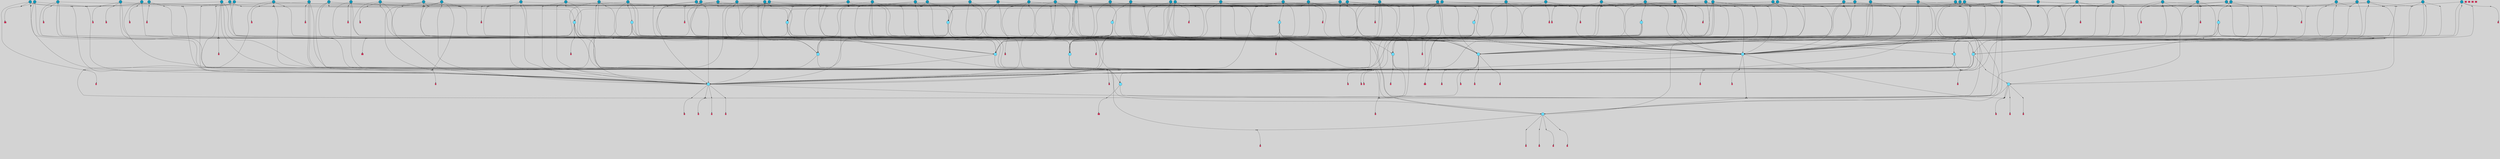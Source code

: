 // File exported with GEGELATI v1.3.1
// On the 2024-04-08 16:58:01
// With the File::TPGGraphDotExporter
digraph{
	graph[pad = "0.212, 0.055" bgcolor = lightgray]
	node[shape=circle style = filled label = ""]
		T3 [fillcolor="#66ddff"]
		T7 [fillcolor="#66ddff"]
		T9 [fillcolor="#66ddff"]
		T27 [fillcolor="#66ddff"]
		T82 [fillcolor="#66ddff"]
		T111 [fillcolor="#66ddff"]
		T129 [fillcolor="#66ddff"]
		T194 [fillcolor="#66ddff"]
		T319 [fillcolor="#66ddff"]
		T350 [fillcolor="#66ddff"]
		T413 [fillcolor="#66ddff"]
		T459 [fillcolor="#66ddff"]
		T557 [fillcolor="#66ddff"]
		T573 [fillcolor="#66ddff"]
		T592 [fillcolor="#66ddff"]
		T613 [fillcolor="#66ddff"]
		T695 [fillcolor="#66ddff"]
		T709 [fillcolor="#66ddff"]
		T753 [fillcolor="#1199bb"]
		T754 [fillcolor="#1199bb"]
		T767 [fillcolor="#66ddff"]
		T777 [fillcolor="#1199bb"]
		T796 [fillcolor="#66ddff"]
		T804 [fillcolor="#1199bb"]
		T805 [fillcolor="#1199bb"]
		T806 [fillcolor="#1199bb"]
		T808 [fillcolor="#1199bb"]
		T809 [fillcolor="#1199bb"]
		T812 [fillcolor="#1199bb"]
		T47 [fillcolor="#1199bb"]
		T814 [fillcolor="#1199bb"]
		T820 [fillcolor="#1199bb"]
		T823 [fillcolor="#1199bb"]
		T824 [fillcolor="#1199bb"]
		T829 [fillcolor="#1199bb"]
		T833 [fillcolor="#1199bb"]
		T843 [fillcolor="#1199bb"]
		T852 [fillcolor="#1199bb"]
		T853 [fillcolor="#1199bb"]
		T854 [fillcolor="#66ddff"]
		T856 [fillcolor="#1199bb"]
		T857 [fillcolor="#1199bb"]
		T858 [fillcolor="#1199bb"]
		T859 [fillcolor="#1199bb"]
		T860 [fillcolor="#1199bb"]
		T864 [fillcolor="#1199bb"]
		T866 [fillcolor="#1199bb"]
		T717 [fillcolor="#1199bb"]
		T870 [fillcolor="#1199bb"]
		T874 [fillcolor="#1199bb"]
		T875 [fillcolor="#1199bb"]
		T878 [fillcolor="#1199bb"]
		T879 [fillcolor="#1199bb"]
		T880 [fillcolor="#1199bb"]
		T882 [fillcolor="#1199bb"]
		T883 [fillcolor="#1199bb"]
		T887 [fillcolor="#1199bb"]
		T890 [fillcolor="#1199bb"]
		T891 [fillcolor="#1199bb"]
		T898 [fillcolor="#1199bb"]
		T900 [fillcolor="#1199bb"]
		T901 [fillcolor="#1199bb"]
		T902 [fillcolor="#1199bb"]
		T904 [fillcolor="#1199bb"]
		T905 [fillcolor="#1199bb"]
		T907 [fillcolor="#1199bb"]
		T908 [fillcolor="#1199bb"]
		T909 [fillcolor="#1199bb"]
		T910 [fillcolor="#1199bb"]
		T911 [fillcolor="#1199bb"]
		T912 [fillcolor="#1199bb"]
		T914 [fillcolor="#1199bb"]
		T915 [fillcolor="#1199bb"]
		T916 [fillcolor="#1199bb"]
		T919 [fillcolor="#1199bb"]
		T920 [fillcolor="#1199bb"]
		T921 [fillcolor="#1199bb"]
		T922 [fillcolor="#1199bb"]
		T923 [fillcolor="#1199bb"]
		T924 [fillcolor="#1199bb"]
		T926 [fillcolor="#1199bb"]
		T928 [fillcolor="#1199bb"]
		T929 [fillcolor="#1199bb"]
		T930 [fillcolor="#1199bb"]
		T931 [fillcolor="#1199bb"]
		T932 [fillcolor="#1199bb"]
		T933 [fillcolor="#1199bb"]
		T934 [fillcolor="#1199bb"]
		T271 [fillcolor="#1199bb"]
		T935 [fillcolor="#1199bb"]
		T936 [fillcolor="#1199bb"]
		T937 [fillcolor="#1199bb"]
		T938 [fillcolor="#1199bb"]
		T939 [fillcolor="#1199bb"]
		T940 [fillcolor="#1199bb"]
		T941 [fillcolor="#1199bb"]
		T942 [fillcolor="#1199bb"]
		P10785 [fillcolor="#cccccc" shape=point] //6|
		I10785 [shape=box style=invis label="6|1&2|6#1|7&#92;n10|7&2|0#1|5&#92;n9|4&0|1#2|2&#92;n8|6&0|0#1|0&#92;n"]
		P10785 -> I10785[style=invis]
		A6794 [fillcolor="#ff3366" shape=box margin=0.03 width=0 height=0 label="3"]
		T3 -> P10785 -> A6794
		P10786 [fillcolor="#cccccc" shape=point] //3|
		I10786 [shape=box style=invis label="7|6&2|4#0|2&#92;n10|3&2|7#1|4&#92;n11|6&0|4#0|1&#92;n7|1&0|0#2|6&#92;n7|6&0|3#2|6&#92;n4|0&2|6#0|1&#92;n4|4&2|5#0|2&#92;n4|6&0|4#2|7&#92;n10|0&2|3#1|5&#92;n2|6&0|5#0|2&#92;n1|0&2|3#0|7&#92;n1|6&2|0#0|5&#92;n6|2&0|1#0|7&#92;n9|2&0|3#2|7&#92;n5|3&0|6#0|6&#92;n1|7&2|5#2|3&#92;n8|1&2|7#0|6&#92;n1|0&2|5#2|1&#92;n7|1&2|2#2|5&#92;n7|4&2|6#0|3&#92;n"]
		P10786 -> I10786[style=invis]
		A6795 [fillcolor="#ff3366" shape=box margin=0.03 width=0 height=0 label="4"]
		T3 -> P10786 -> A6795
		P10787 [fillcolor="#cccccc" shape=point] //-3|
		I10787 [shape=box style=invis label="1|6&2|7#0|7&#92;n10|2&0|7#1|3&#92;n9|6&2|7#2|2&#92;n5|3&0|7#0|7&#92;n1|6&2|3#0|0&#92;n2|3&2|3#2|2&#92;n5|1&2|6#0|6&#92;n"]
		P10787 -> I10787[style=invis]
		A6796 [fillcolor="#ff3366" shape=box margin=0.03 width=0 height=0 label="7"]
		T7 -> P10787 -> A6796
		P10788 [fillcolor="#cccccc" shape=point] //5|
		I10788 [shape=box style=invis label="0|5&2|3#0|1&#92;n0|6&2|1#2|4&#92;n6|2&2|6#0|7&#92;n7|4&0|3#0|1&#92;n5|4&0|7#1|6&#92;n9|1&0|5#2|2&#92;n6|3&2|3#1|7&#92;n11|7&2|4#1|6&#92;n2|5&0|1#0|0&#92;n4|7&0|0#0|2&#92;n6|2&0|6#0|0&#92;n2|1&2|6#2|4&#92;n10|0&2|0#1|0&#92;n6|6&2|4#0|6&#92;n"]
		P10788 -> I10788[style=invis]
		A6797 [fillcolor="#ff3366" shape=box margin=0.03 width=0 height=0 label="8"]
		T7 -> P10788 -> A6797
		P10789 [fillcolor="#cccccc" shape=point] //-6|
		I10789 [shape=box style=invis label="11|1&0|7#2|0&#92;n10|4&0|1#1|0&#92;n4|3&2|4#2|1&#92;n0|5&2|0#0|0&#92;n6|1&0|0#0|3&#92;n8|2&2|0#0|4&#92;n11|4&2|0#1|6&#92;n7|0&2|6#2|3&#92;n5|3&2|6#2|0&#92;n2|0&2|0#0|4&#92;n"]
		P10789 -> I10789[style=invis]
		A6798 [fillcolor="#ff3366" shape=box margin=0.03 width=0 height=0 label="9"]
		T9 -> P10789 -> A6798
		P10790 [fillcolor="#cccccc" shape=point] //2|
		I10790 [shape=box style=invis label="6|3&2|7#1|4&#92;n8|6&0|0#2|5&#92;n2|1&0|2#0|3&#92;n8|7&0|6#0|4&#92;n2|1&2|0#0|1&#92;n0|0&2|2#2|3&#92;n6|6&0|7#2|1&#92;n6|1&0|7#2|6&#92;n5|4&2|7#0|4&#92;n0|3&0|4#2|0&#92;n11|0&2|0#2|5&#92;n4|5&2|5#2|4&#92;n5|7&0|6#0|4&#92;n9|7&2|5#0|3&#92;n5|4&2|1#0|3&#92;n5|3&0|1#1|7&#92;n0|4&0|3#2|5&#92;n"]
		P10790 -> I10790[style=invis]
		A6799 [fillcolor="#ff3366" shape=box margin=0.03 width=0 height=0 label="10"]
		T9 -> P10790 -> A6799
		P10791 [fillcolor="#cccccc" shape=point] //2|
		I10791 [shape=box style=invis label="9|1&2|3#0|1&#92;n5|2&2|0#2|4&#92;n3|6&2|5#2|7&#92;n7|0&2|5#0|4&#92;n1|2&0|3#0|5&#92;n7|3&2|7#0|0&#92;n"]
		P10791 -> I10791[style=invis]
		A6800 [fillcolor="#ff3366" shape=box margin=0.03 width=0 height=0 label="2"]
		T27 -> P10791 -> A6800
		P10792 [fillcolor="#cccccc" shape=point] //-6|
		I10792 [shape=box style=invis label="7|5&0|4#0|4&#92;n11|0&2|5#2|1&#92;n"]
		P10792 -> I10792[style=invis]
		A6801 [fillcolor="#ff3366" shape=box margin=0.03 width=0 height=0 label="3"]
		T27 -> P10792 -> A6801
		T27 -> P10786
		P10793 [fillcolor="#cccccc" shape=point] //0|
		I10793 [shape=box style=invis label="2|5&0|1#0|6&#92;n6|1&2|2#2|7&#92;n8|0&0|3#1|4&#92;n4|3&2|5#2|4&#92;n8|1&2|4#0|0&#92;n6|6&0|1#2|6&#92;n11|7&2|4#2|5&#92;n6|2&2|4#0|2&#92;n8|5&2|4#2|4&#92;n2|1&2|1#2|2&#92;n2|7&2|5#2|6&#92;n9|7&0|5#0|4&#92;n1|2&0|5#2|6&#92;n4|2&2|3#2|7&#92;n3|3&2|1#0|2&#92;n"]
		P10793 -> I10793[style=invis]
		A6802 [fillcolor="#ff3366" shape=box margin=0.03 width=0 height=0 label="5"]
		T27 -> P10793 -> A6802
		P10794 [fillcolor="#cccccc" shape=point] //0|
		I10794 [shape=box style=invis label="4|0&0|3#2|7&#92;n10|2&0|3#1|7&#92;n3|5&0|2#0|3&#92;n4|5&0|0#2|1&#92;n10|7&2|0#1|2&#92;n5|3&2|3#1|6&#92;n9|5&2|0#0|4&#92;n5|4&2|7#0|2&#92;n10|3&2|7#1|4&#92;n7|2&0|1#2|6&#92;n8|6&0|5#0|5&#92;n8|7&2|3#0|5&#92;n2|6&2|4#0|0&#92;n"]
		P10794 -> I10794[style=invis]
		A6803 [fillcolor="#ff3366" shape=box margin=0.03 width=0 height=0 label="5"]
		T27 -> P10794 -> A6803
		P10795 [fillcolor="#cccccc" shape=point] //6|
		I10795 [shape=box style=invis label="7|0&2|5#1|2&#92;n10|6&2|1#1|3&#92;n7|5&0|2#0|7&#92;n10|7&0|1#1|5&#92;n4|6&2|5#0|5&#92;n4|4&0|7#2|7&#92;n"]
		P10795 -> I10795[style=invis]
		A6804 [fillcolor="#ff3366" shape=box margin=0.03 width=0 height=0 label="7"]
		T82 -> P10795 -> A6804
		P10796 [fillcolor="#cccccc" shape=point] //6|
		I10796 [shape=box style=invis label="0|5&2|3#0|1&#92;n0|6&2|1#2|4&#92;n9|1&0|5#2|2&#92;n7|4&0|3#0|1&#92;n5|4&0|7#1|6&#92;n2|5&0|1#0|0&#92;n6|3&2|3#1|7&#92;n11|7&2|4#1|6&#92;n6|2&2|6#0|1&#92;n4|7&0|0#0|2&#92;n6|2&0|6#0|0&#92;n9|1&2|6#2|4&#92;n10|0&2|0#1|0&#92;n6|6&2|4#0|6&#92;n"]
		P10796 -> I10796[style=invis]
		A6805 [fillcolor="#ff3366" shape=box margin=0.03 width=0 height=0 label="8"]
		T82 -> P10796 -> A6805
		T82 -> P10789
		P10797 [fillcolor="#cccccc" shape=point] //-5|
		I10797 [shape=box style=invis label="0|0&2|3#0|2&#92;n10|5&0|6#1|3&#92;n7|3&0|6#2|3&#92;n3|4&0|6#0|6&#92;n10|5&0|2#1|1&#92;n5|0&0|1#0|3&#92;n6|6&2|5#1|5&#92;n7|4&0|2#1|7&#92;n5|7&0|1#2|5&#92;n1|5&0|0#0|3&#92;n7|5&2|1#2|6&#92;n9|0&0|2#0|0&#92;n4|0&2|4#0|0&#92;n4|6&0|0#2|3&#92;n3|1&0|6#2|5&#92;n7|7&2|1#2|3&#92;n9|4&2|2#0|6&#92;n"]
		P10797 -> I10797[style=invis]
		T111 -> P10797 -> T9
		P10798 [fillcolor="#cccccc" shape=point] //7|
		I10798 [shape=box style=invis label="7|4&2|1#2|0&#92;n4|1&2|4#2|3&#92;n5|0&2|0#2|2&#92;n6|1&2|4#2|6&#92;n"]
		P10798 -> I10798[style=invis]
		A6806 [fillcolor="#ff3366" shape=box margin=0.03 width=0 height=0 label="9"]
		T111 -> P10798 -> A6806
		P10799 [fillcolor="#cccccc" shape=point] //2|
		I10799 [shape=box style=invis label="3|0&2|0#0|1&#92;n11|2&0|7#1|6&#92;n8|7&2|4#0|5&#92;n5|3&0|2#2|6&#92;n4|4&2|4#2|6&#92;n3|0&0|7#0|1&#92;n2|7&2|2#2|5&#92;n9|3&2|6#2|7&#92;n7|7&0|0#0|4&#92;n6|1&2|4#1|3&#92;n5|4&2|0#1|6&#92;n1|3&0|7#0|4&#92;n"]
		P10799 -> I10799[style=invis]
		A6807 [fillcolor="#ff3366" shape=box margin=0.03 width=0 height=0 label="7"]
		T111 -> P10799 -> A6807
		T111 -> P10789
		P10800 [fillcolor="#cccccc" shape=point] //8|
		I10800 [shape=box style=invis label="9|0&0|1#2|0&#92;n10|1&2|5#1|4&#92;n8|2&2|6#0|4&#92;n2|4&2|5#2|3&#92;n4|2&2|2#0|2&#92;n7|5&0|2#0|0&#92;n8|2&2|1#1|3&#92;n8|7&0|7#2|1&#92;n1|1&0|0#0|7&#92;n5|6&2|5#1|0&#92;n6|6&2|5#0|0&#92;n11|4&0|3#2|6&#92;n4|2&2|4#0|7&#92;n5|6&0|1#2|0&#92;n11|3&0|2#0|7&#92;n"]
		P10800 -> I10800[style=invis]
		A6808 [fillcolor="#ff3366" shape=box margin=0.03 width=0 height=0 label="6"]
		T129 -> P10800 -> A6808
		P10801 [fillcolor="#cccccc" shape=point] //5|
		I10801 [shape=box style=invis label="3|0&2|0#0|1&#92;n3|0&0|7#0|1&#92;n5|3&0|2#2|6&#92;n4|4&2|4#2|6&#92;n11|2&0|7#1|6&#92;n2|7&2|2#2|5&#92;n9|3&2|6#2|7&#92;n7|7&0|0#0|4&#92;n6|1&2|4#2|3&#92;n5|4&2|0#1|6&#92;n1|3&0|7#0|4&#92;n"]
		P10801 -> I10801[style=invis]
		A6809 [fillcolor="#ff3366" shape=box margin=0.03 width=0 height=0 label="7"]
		T129 -> P10801 -> A6809
		P10802 [fillcolor="#cccccc" shape=point] //10|
		I10802 [shape=box style=invis label="4|5&2|7#2|1&#92;n1|7&2|3#0|6&#92;n3|5&2|2#0|3&#92;n10|3&0|7#1|4&#92;n7|1&0|4#2|6&#92;n10|2&0|3#1|7&#92;n9|5&2|0#0|4&#92;n4|0&0|3#2|7&#92;n11|4&2|6#1|2&#92;n5|4&2|7#0|2&#92;n2|6&2|4#0|0&#92;n6|5&0|7#2|1&#92;n5|3&2|3#1|6&#92;n10|7&2|0#1|2&#92;n"]
		P10802 -> I10802[style=invis]
		A6810 [fillcolor="#ff3366" shape=box margin=0.03 width=0 height=0 label="5"]
		T129 -> P10802 -> A6810
		P10803 [fillcolor="#cccccc" shape=point] //5|
		I10803 [shape=box style=invis label="9|4&2|3#1|3&#92;n0|4&2|4#0|5&#92;n6|1&2|6#2|5&#92;n4|0&0|5#2|0&#92;n"]
		P10803 -> I10803[style=invis]
		A6811 [fillcolor="#ff3366" shape=box margin=0.03 width=0 height=0 label="7"]
		T129 -> P10803 -> A6811
		P10804 [fillcolor="#cccccc" shape=point] //6|
		I10804 [shape=box style=invis label="9|4&2|7#0|6&#92;n8|4&0|1#1|0&#92;n1|3&0|0#2|1&#92;n2|4&0|6#2|2&#92;n5|1&2|5#0|7&#92;n3|0&0|3#2|6&#92;n2|2&2|6#0|2&#92;n8|4&0|4#2|2&#92;n5|1&2|4#0|3&#92;n9|4&0|6#0|6&#92;n5|0&2|2#1|5&#92;n11|7&0|0#1|1&#92;n0|4&0|3#0|3&#92;n7|7&2|4#2|5&#92;n1|5&0|1#2|1&#92;n"]
		P10804 -> I10804[style=invis]
		A6812 [fillcolor="#ff3366" shape=box margin=0.03 width=0 height=0 label="1"]
		T129 -> P10804 -> A6812
		P10805 [fillcolor="#cccccc" shape=point] //5|
		I10805 [shape=box style=invis label="3|0&2|0#2|1&#92;n3|0&0|7#0|1&#92;n5|3&0|2#2|6&#92;n4|4&2|4#2|6&#92;n5|4&2|0#1|6&#92;n2|7&2|2#2|5&#92;n1|3&0|7#0|4&#92;n11|6&2|2#0|7&#92;n7|7&0|0#0|4&#92;n6|1&2|4#2|3&#92;n11|0&0|7#1|6&#92;n9|3&2|6#2|7&#92;n"]
		P10805 -> I10805[style=invis]
		A6813 [fillcolor="#ff3366" shape=box margin=0.03 width=0 height=0 label="7"]
		T194 -> P10805 -> A6813
		P10806 [fillcolor="#cccccc" shape=point] //4|
		I10806 [shape=box style=invis label="7|1&0|6#0|1&#92;n6|7&2|7#1|7&#92;n10|1&2|1#1|1&#92;n9|6&2|2#1|4&#92;n4|7&0|4#2|2&#92;n9|6&0|5#1|1&#92;n10|0&2|6#1|6&#92;n5|1&0|1#2|3&#92;n10|1&0|5#1|0&#92;n3|4&2|3#0|0&#92;n8|2&0|5#2|4&#92;n1|6&2|0#0|0&#92;n2|3&0|1#2|6&#92;n5|2&2|2#1|6&#92;n2|2&0|1#2|1&#92;n3|1&2|7#0|3&#92;n6|7&2|3#0|4&#92;n"]
		P10806 -> I10806[style=invis]
		A6814 [fillcolor="#ff3366" shape=box margin=0.03 width=0 height=0 label="10"]
		T194 -> P10806 -> A6814
		P10807 [fillcolor="#cccccc" shape=point] //-4|
		I10807 [shape=box style=invis label="0|4&0|0#2|7&#92;n8|5&2|4#2|4&#92;n4|3&2|5#2|4&#92;n11|7&2|2#2|5&#92;n6|5&2|2#2|7&#92;n3|2&0|7#0|7&#92;n3|3&2|1#0|3&#92;n2|6&0|3#2|5&#92;n0|1&2|6#2|2&#92;n8|2&0|0#1|6&#92;n0|7&0|5#0|4&#92;n9|5&0|3#2|7&#92;n2|7&2|5#2|6&#92;n9|0&2|0#0|1&#92;n1|2&2|4#0|2&#92;n"]
		P10807 -> I10807[style=invis]
		T194 -> P10807 -> T27
		P10808 [fillcolor="#cccccc" shape=point] //7|
		I10808 [shape=box style=invis label="7|4&2|7#0|4&#92;n4|6&0|1#2|5&#92;n2|1&2|3#0|0&#92;n4|3&2|0#0|1&#92;n0|0&2|7#2|7&#92;n7|7&0|5#2|3&#92;n5|0&2|1#2|2&#92;n10|0&0|4#1|2&#92;n4|4&0|7#0|0&#92;n6|7&0|2#0|1&#92;n1|4&2|5#0|4&#92;n"]
		P10808 -> I10808[style=invis]
		A6815 [fillcolor="#ff3366" shape=box margin=0.03 width=0 height=0 label="0"]
		T194 -> P10808 -> A6815
		P10809 [fillcolor="#cccccc" shape=point] //9|
		I10809 [shape=box style=invis label="11|0&2|0#1|1&#92;n3|6&0|6#0|0&#92;n1|4&0|0#2|4&#92;n7|5&2|2#1|3&#92;n11|7&2|6#1|7&#92;n5|2&0|6#1|5&#92;n9|5&0|6#0|3&#92;n2|2&2|7#0|5&#92;n9|3&2|2#2|0&#92;n11|0&2|7#0|1&#92;n1|1&2|0#0|1&#92;n6|6&0|6#1|2&#92;n9|7&0|1#0|3&#92;n2|0&2|4#2|5&#92;n2|4&2|2#0|0&#92;n6|1&2|1#1|7&#92;n10|7&2|5#1|6&#92;n11|5&2|7#2|4&#92;n"]
		P10809 -> I10809[style=invis]
		A6816 [fillcolor="#ff3366" shape=box margin=0.03 width=0 height=0 label="1"]
		T319 -> P10809 -> A6816
		T319 -> P10803
		P10810 [fillcolor="#cccccc" shape=point] //9|
		I10810 [shape=box style=invis label="9|6&2|0#1|3&#92;n7|1&0|3#0|4&#92;n9|6&2|0#0|1&#92;n1|5&0|0#0|5&#92;n8|6&2|4#0|0&#92;n7|4&2|4#0|7&#92;n6|0&2|4#2|0&#92;n7|7&2|4#2|2&#92;n"]
		P10810 -> I10810[style=invis]
		A6817 [fillcolor="#ff3366" shape=box margin=0.03 width=0 height=0 label="5"]
		T319 -> P10810 -> A6817
		T319 -> P10807
		P10811 [fillcolor="#cccccc" shape=point] //-4|
		I10811 [shape=box style=invis label="11|3&0|7#1|7&#92;n11|7&0|7#2|7&#92;n5|3&0|3#2|0&#92;n0|1&2|2#0|4&#92;n0|0&0|4#2|5&#92;n6|3&2|1#2|3&#92;n11|7&0|0#0|4&#92;n0|0&0|0#0|2&#92;n1|1&0|4#0|3&#92;n6|5&2|7#1|2&#92;n6|6&0|3#2|7&#92;n6|2&0|4#0|0&#92;n5|5&2|6#0|5&#92;n"]
		P10811 -> I10811[style=invis]
		A6818 [fillcolor="#ff3366" shape=box margin=0.03 width=0 height=0 label="8"]
		T319 -> P10811 -> A6818
		T350 -> P10807
		T350 -> P10808
		P10812 [fillcolor="#cccccc" shape=point] //3|
		I10812 [shape=box style=invis label="5|4&2|7#0|1&#92;n0|6&0|6#2|2&#92;n9|5&2|2#2|0&#92;n3|6&2|7#0|2&#92;n3|5&0|0#0|6&#92;n2|6&0|6#2|2&#92;n2|6&2|2#0|0&#92;n5|1&0|4#0|5&#92;n2|6&0|5#2|5&#92;n1|0&0|7#2|2&#92;n4|7&0|6#2|4&#92;n7|3&0|6#2|5&#92;n1|1&0|1#0|3&#92;n"]
		P10812 -> I10812[style=invis]
		A6819 [fillcolor="#ff3366" shape=box margin=0.03 width=0 height=0 label="1"]
		T350 -> P10812 -> A6819
		P10813 [fillcolor="#cccccc" shape=point] //-2|
		I10813 [shape=box style=invis label="2|0&2|3#2|5&#92;n10|3&2|7#1|4&#92;n8|1&2|7#0|6&#92;n7|6&0|3#2|6&#92;n4|0&2|6#0|1&#92;n4|4&2|5#0|2&#92;n4|6&0|2#2|7&#92;n7|6&2|4#0|2&#92;n11|7&2|7#0|3&#92;n6|6&0|3#0|6&#92;n1|6&2|0#0|5&#92;n11|6&0|4#0|1&#92;n2|6&0|5#0|2&#92;n6|2&0|1#0|7&#92;n9|2&0|3#2|7&#92;n5|3&0|6#0|6&#92;n7|1&2|2#2|5&#92;n1|0&2|3#0|7&#92;n1|0&2|5#0|1&#92;n3|4&2|6#0|3&#92;n"]
		P10813 -> I10813[style=invis]
		A6820 [fillcolor="#ff3366" shape=box margin=0.03 width=0 height=0 label="4"]
		T350 -> P10813 -> A6820
		T350 -> P10808
		P10814 [fillcolor="#cccccc" shape=point] //-4|
		I10814 [shape=box style=invis label="1|5&2|1#2|4&#92;n3|0&2|3#2|6&#92;n0|3&0|0#0|1&#92;n8|6&2|5#1|5&#92;n9|7&2|5#2|0&#92;n4|1&0|7#2|2&#92;n4|2&0|3#0|0&#92;n"]
		P10814 -> I10814[style=invis]
		A6821 [fillcolor="#ff3366" shape=box margin=0.03 width=0 height=0 label="2"]
		T413 -> P10814 -> A6821
		T413 -> P10796
		P10815 [fillcolor="#cccccc" shape=point] //-4|
		I10815 [shape=box style=invis label="7|5&2|2#0|7&#92;n9|6&2|3#0|3&#92;n10|6&2|1#1|0&#92;n8|0&0|5#1|3&#92;n7|5&0|5#1|5&#92;n5|1&2|5#2|1&#92;n"]
		P10815 -> I10815[style=invis]
		A6822 [fillcolor="#ff3366" shape=box margin=0.03 width=0 height=0 label="7"]
		T413 -> P10815 -> A6822
		T413 -> P10806
		P10816 [fillcolor="#cccccc" shape=point] //-5|
		I10816 [shape=box style=invis label="7|7&2|4#0|6&#92;n8|5&2|1#0|3&#92;n0|0&0|0#2|7&#92;n2|2&0|5#2|4&#92;n1|0&2|5#0|2&#92;n11|1&2|3#0|5&#92;n2|7&2|0#2|3&#92;n9|4&2|7#1|2&#92;n5|5&0|7#0|5&#92;n"]
		P10816 -> I10816[style=invis]
		T413 -> P10816 -> T319
		T459 -> P10814
		T459 -> P10815
		T459 -> P10806
		T459 -> P10816
		P10817 [fillcolor="#cccccc" shape=point] //8|
		I10817 [shape=box style=invis label="6|5&2|5#0|4&#92;n9|0&0|5#0|7&#92;n2|6&0|4#2|4&#92;n7|1&0|3#0|2&#92;n1|4&2|4#0|3&#92;n3|2&2|2#0|3&#92;n"]
		P10817 -> I10817[style=invis]
		T459 -> P10817 -> T350
		T557 -> P10816
		T557 -> P10785
		T557 -> P10806
		P10818 [fillcolor="#cccccc" shape=point] //4|
		I10818 [shape=box style=invis label="7|1&0|6#0|1&#92;n5|2&2|5#1|6&#92;n10|1&2|1#1|1&#92;n9|6&2|2#1|4&#92;n4|7&0|4#2|2&#92;n9|6&0|4#1|1&#92;n10|0&2|6#1|6&#92;n5|1&0|1#2|3&#92;n1|6&2|0#0|1&#92;n8|2&0|5#2|4&#92;n3|4&2|3#0|0&#92;n10|1&0|5#1|0&#92;n2|2&0|1#2|1&#92;n3|1&2|7#0|3&#92;n"]
		P10818 -> I10818[style=invis]
		A6823 [fillcolor="#ff3366" shape=box margin=0.03 width=0 height=0 label="10"]
		T557 -> P10818 -> A6823
		P10819 [fillcolor="#cccccc" shape=point] //1|
		I10819 [shape=box style=invis label="10|5&2|0#1|7&#92;n9|2&2|7#2|2&#92;n9|0&2|5#2|1&#92;n"]
		P10819 -> I10819[style=invis]
		A6824 [fillcolor="#ff3366" shape=box margin=0.03 width=0 height=0 label="3"]
		T557 -> P10819 -> A6824
		P10820 [fillcolor="#cccccc" shape=point] //10|
		I10820 [shape=box style=invis label="11|1&0|6#1|0&#92;n6|0&0|1#1|1&#92;n"]
		P10820 -> I10820[style=invis]
		A6825 [fillcolor="#ff3366" shape=box margin=0.03 width=0 height=0 label="3"]
		T573 -> P10820 -> A6825
		P10821 [fillcolor="#cccccc" shape=point] //0|
		I10821 [shape=box style=invis label="4|3&0|6#0|3&#92;n5|7&2|3#2|2&#92;n1|4&2|6#0|3&#92;n11|1&0|4#2|6&#92;n9|6&2|4#1|4&#92;n2|4&0|5#0|7&#92;n10|0&0|6#1|2&#92;n3|1&0|6#0|2&#92;n2|7&2|7#2|6&#92;n5|2&0|5#1|5&#92;n10|4&2|5#1|7&#92;n10|6&2|0#1|4&#92;n8|4&2|1#2|5&#92;n1|4&2|7#2|0&#92;n4|0&0|4#2|4&#92;n4|5&2|7#0|6&#92;n11|5&2|6#2|3&#92;n0|3&0|5#0|1&#92;n"]
		P10821 -> I10821[style=invis]
		T573 -> P10821 -> T111
		P10822 [fillcolor="#cccccc" shape=point] //-7|
		I10822 [shape=box style=invis label="8|0&0|5#0|1&#92;n11|3&0|7#1|6&#92;n5|1&0|6#2|7&#92;n5|7&0|1#1|4&#92;n0|6&2|0#0|7&#92;n10|2&2|5#1|6&#92;n0|0&2|1#0|7&#92;n0|0&2|5#0|1&#92;n0|3&2|2#2|3&#92;n9|3&0|5#0|6&#92;n"]
		P10822 -> I10822[style=invis]
		T573 -> P10822 -> T7
		P10823 [fillcolor="#cccccc" shape=point] //0|
		I10823 [shape=box style=invis label="4|3&0|6#0|3&#92;n5|7&2|3#2|2&#92;n5|6&0|7#1|2&#92;n1|4&2|6#0|3&#92;n11|1&0|4#2|6&#92;n9|5&2|4#1|4&#92;n2|4&0|5#0|7&#92;n10|0&0|6#1|2&#92;n3|1&0|6#0|2&#92;n2|7&2|7#2|6&#92;n5|2&0|5#1|5&#92;n10|4&2|5#1|7&#92;n10|6&2|0#1|4&#92;n8|4&2|1#2|5&#92;n4|0&0|4#2|4&#92;n4|5&2|7#0|6&#92;n11|5&2|6#2|3&#92;n0|3&0|5#0|1&#92;n"]
		P10823 -> I10823[style=invis]
		T573 -> P10823 -> T111
		P10824 [fillcolor="#cccccc" shape=point] //-6|
		I10824 [shape=box style=invis label="4|3&2|4#2|1&#92;n3|3&0|1#2|0&#92;n8|1&2|6#0|4&#92;n6|1&0|0#0|3&#92;n2|0&2|0#0|4&#92;n9|6&2|6#1|0&#92;n3|1&2|3#2|6&#92;n6|0&2|0#0|1&#92;n5|3&2|7#2|0&#92;n4|1&2|4#2|4&#92;n7|7&2|3#1|4&#92;n4|1&0|2#0|0&#92;n7|6&0|5#1|7&#92;n"]
		P10824 -> I10824[style=invis]
		A6826 [fillcolor="#ff3366" shape=box margin=0.03 width=0 height=0 label="9"]
		T573 -> P10824 -> A6826
		T592 -> P10816
		T592 -> P10806
		T592 -> P10818
		T592 -> P10819
		P10825 [fillcolor="#cccccc" shape=point] //-6|
		I10825 [shape=box style=invis label="0|3&2|3#2|0&#92;n3|7&2|2#2|6&#92;n11|5&2|6#0|2&#92;n5|5&2|6#2|0&#92;n3|0&0|6#0|3&#92;n4|7&0|7#2|7&#92;n7|2&2|5#1|5&#92;n9|4&2|3#1|5&#92;n2|5&2|7#2|4&#92;n1|2&0|5#0|1&#92;n5|4&2|4#1|3&#92;n7|0&0|7#1|1&#92;n9|3&0|6#1|4&#92;n"]
		P10825 -> I10825[style=invis]
		A6827 [fillcolor="#ff3366" shape=box margin=0.03 width=0 height=0 label="5"]
		T592 -> P10825 -> A6827
		P10826 [fillcolor="#cccccc" shape=point] //4|
		I10826 [shape=box style=invis label="0|5&2|3#0|1&#92;n0|6&2|1#0|4&#92;n6|6&2|4#0|6&#92;n4|4&0|6#0|3&#92;n10|0&2|0#1|5&#92;n2|5&0|1#0|0&#92;n7|4&0|3#0|1&#92;n11|7&2|4#1|6&#92;n1|1&0|5#2|2&#92;n6|2&2|6#0|1&#92;n1|2&0|6#0|0&#92;n9|3&2|0#0|0&#92;n9|2&2|6#2|4&#92;n7|4&0|0#2|1&#92;n6|3&2|3#1|7&#92;n0|0&2|4#2|5&#92;n"]
		P10826 -> I10826[style=invis]
		A6828 [fillcolor="#ff3366" shape=box margin=0.03 width=0 height=0 label="8"]
		T613 -> P10826 -> A6828
		T613 -> P10815
		P10827 [fillcolor="#cccccc" shape=point] //2|
		I10827 [shape=box style=invis label="7|7&2|4#0|6&#92;n8|5&2|1#0|3&#92;n9|7&2|2#2|2&#92;n0|0&0|0#2|7&#92;n1|0&2|5#0|2&#92;n2|2&0|5#2|4&#92;n11|1&2|3#0|5&#92;n2|7&2|1#2|3&#92;n9|4&2|7#1|2&#92;n5|0&0|7#0|5&#92;n"]
		P10827 -> I10827[style=invis]
		T613 -> P10827 -> T319
		T613 -> P10802
		P10828 [fillcolor="#cccccc" shape=point] //8|
		I10828 [shape=box style=invis label="11|4&2|0#1|6&#92;n4|3&0|6#0|5&#92;n3|0&2|6#0|3&#92;n9|3&2|5#0|5&#92;n2|6&0|6#2|1&#92;n9|7&0|5#1|4&#92;n"]
		P10828 -> I10828[style=invis]
		T613 -> P10828 -> T194
		P10829 [fillcolor="#cccccc" shape=point] //-5|
		I10829 [shape=box style=invis label="0|5&2|3#0|1&#92;n0|6&2|1#2|4&#92;n6|2&2|6#0|7&#92;n9|0&2|7#1|1&#92;n7|4&0|3#0|1&#92;n3|5&2|7#0|6&#92;n11|7&2|3#1|6&#92;n2|1&2|6#2|4&#92;n5|0&0|7#1|6&#92;n2|5&0|1#0|0&#92;n4|7&0|0#0|2&#92;n6|2&0|6#0|0&#92;n9|1&2|5#2|2&#92;n10|0&0|0#1|0&#92;n2|7&2|6#0|3&#92;n6|6&2|4#0|6&#92;n"]
		P10829 -> I10829[style=invis]
		T695 -> P10829 -> T129
		P10830 [fillcolor="#cccccc" shape=point] //-5|
		I10830 [shape=box style=invis label="11|4&2|0#1|6&#92;n2|6&0|6#2|1&#92;n9|1&2|5#0|5&#92;n3|0&2|6#0|3&#92;n9|7&0|5#1|4&#92;n"]
		P10830 -> I10830[style=invis]
		T695 -> P10830 -> T194
		P10831 [fillcolor="#cccccc" shape=point] //4|
		I10831 [shape=box style=invis label="0|5&2|3#0|1&#92;n0|6&2|1#2|4&#92;n6|2&2|6#0|7&#92;n9|1&2|5#2|2&#92;n7|4&0|3#0|1&#92;n11|7&2|4#1|6&#92;n9|0&2|7#1|1&#92;n5|4&0|7#1|6&#92;n2|5&0|1#0|0&#92;n4|7&0|0#0|2&#92;n6|2&0|6#0|0&#92;n2|1&2|6#2|4&#92;n10|0&0|0#1|0&#92;n2|7&2|6#0|3&#92;n6|6&2|4#0|6&#92;n"]
		P10831 -> I10831[style=invis]
		T695 -> P10831 -> T129
		P10832 [fillcolor="#cccccc" shape=point] //9|
		I10832 [shape=box style=invis label="8|0&0|5#0|1&#92;n0|6&2|0#0|7&#92;n5|7&0|1#1|4&#92;n5|1&0|6#2|7&#92;n11|3&0|7#1|6&#92;n10|2&2|5#1|6&#92;n10|0&0|3#1|4&#92;n0|0&2|5#0|7&#92;n0|0&2|5#0|1&#92;n0|4&2|2#2|3&#92;n11|7&2|5#0|5&#92;n"]
		P10832 -> I10832[style=invis]
		T695 -> P10832 -> T7
		P10833 [fillcolor="#cccccc" shape=point] //0|
		I10833 [shape=box style=invis label="8|5&2|3#1|7&#92;n9|7&2|3#2|7&#92;n2|0&2|1#2|4&#92;n"]
		P10833 -> I10833[style=invis]
		T709 -> P10833 -> T27
		T709 -> P10828
		P10834 [fillcolor="#cccccc" shape=point] //0|
		I10834 [shape=box style=invis label="4|4&2|6#2|1&#92;n9|6&2|0#2|0&#92;n4|3&0|6#0|5&#92;n3|0&2|6#0|3&#92;n11|4&2|0#1|6&#92;n2|6&0|6#2|1&#92;n2|7&0|5#2|4&#92;n9|3&2|5#0|5&#92;n"]
		P10834 -> I10834[style=invis]
		T709 -> P10834 -> T194
		T709 -> P10832
		P10835 [fillcolor="#cccccc" shape=point] //10|
		I10835 [shape=box style=invis label="9|3&2|7#1|1&#92;n0|2&2|6#2|4&#92;n2|1&0|0#0|7&#92;n0|5&0|6#0|4&#92;n6|0&0|4#2|7&#92;n"]
		P10835 -> I10835[style=invis]
		T709 -> P10835 -> T319
		T753 -> P10831
		P10836 [fillcolor="#cccccc" shape=point] //4|
		I10836 [shape=box style=invis label="10|0&2|3#1|5&#92;n7|1&0|0#2|6&#92;n1|0&2|3#0|7&#92;n4|0&2|6#0|1&#92;n5|3&0|6#0|6&#92;n1|7&2|5#2|0&#92;n7|6&2|4#0|1&#92;n7|6&0|4#2|6&#92;n2|6&0|5#0|2&#92;n1|6&2|0#0|5&#92;n6|2&0|1#0|7&#92;n9|2&0|3#2|7&#92;n4|4&2|0#0|2&#92;n4|6&0|4#2|7&#92;n8|1&2|7#0|6&#92;n11|4&2|0#2|3&#92;n1|0&2|5#0|1&#92;n7|1&2|2#2|5&#92;n4|2&2|5#2|2&#92;n"]
		P10836 -> I10836[style=invis]
		T753 -> P10836 -> T459
		P10837 [fillcolor="#cccccc" shape=point] //-8|
		I10837 [shape=box style=invis label="6|0&2|1#2|4&#92;n1|3&2|6#0|2&#92;n10|5&2|1#1|7&#92;n7|7&2|3#0|6&#92;n9|1&2|3#0|0&#92;n11|2&2|4#2|0&#92;n5|2&0|2#1|1&#92;n1|6&0|4#2|4&#92;n7|4&0|6#2|3&#92;n"]
		P10837 -> I10837[style=invis]
		A6829 [fillcolor="#ff3366" shape=box margin=0.03 width=0 height=0 label="0"]
		T753 -> P10837 -> A6829
		P10838 [fillcolor="#cccccc" shape=point] //-9|
		I10838 [shape=box style=invis label="7|6&0|7#1|2&#92;n2|7&2|7#2|6&#92;n10|6&0|0#1|1&#92;n1|4&2|6#0|6&#92;n11|0&0|6#1|2&#92;n10|4&2|0#1|0&#92;n5|2&0|5#1|5&#92;n10|4&0|5#1|7&#92;n6|0&0|4#2|7&#92;n11|0&2|6#2|3&#92;n8|4&2|1#1|5&#92;n4|5&2|7#0|6&#92;n0|3&2|4#0|1&#92;n10|0&0|2#1|4&#92;n1|5&0|7#0|3&#92;n"]
		P10838 -> I10838[style=invis]
		T753 -> P10838 -> T111
		P10839 [fillcolor="#cccccc" shape=point] //3|
		I10839 [shape=box style=invis label="0|0&2|3#0|1&#92;n0|6&2|1#2|4&#92;n6|2&2|6#0|7&#92;n4|7&0|0#0|2&#92;n7|4&0|3#0|1&#92;n11|7&2|4#1|6&#92;n9|0&2|7#1|1&#92;n5|4&0|7#1|6&#92;n2|5&0|1#0|0&#92;n9|1&2|5#2|2&#92;n6|2&0|6#0|0&#92;n2|1&2|6#2|4&#92;n10|0&0|0#1|0&#92;n2|7&2|6#0|3&#92;n6|6&2|4#0|6&#92;n"]
		P10839 -> I10839[style=invis]
		T754 -> P10839 -> T695
		P10840 [fillcolor="#cccccc" shape=point] //8|
		I10840 [shape=box style=invis label="11|4&2|4#1|6&#92;n9|3&2|5#0|5&#92;n3|0&2|6#0|3&#92;n4|3&0|6#0|5&#92;n2|6&0|6#2|1&#92;n9|7&0|5#1|4&#92;n"]
		P10840 -> I10840[style=invis]
		T754 -> P10840 -> T194
		T754 -> P10823
		P10841 [fillcolor="#cccccc" shape=point] //6|
		I10841 [shape=box style=invis label="0|5&0|3#0|2&#92;n5|7&0|4#0|1&#92;n10|0&2|2#1|2&#92;n8|7&2|0#1|7&#92;n10|6&2|2#1|5&#92;n"]
		P10841 -> I10841[style=invis]
		A6830 [fillcolor="#ff3366" shape=box margin=0.03 width=0 height=0 label="2"]
		T767 -> P10841 -> A6830
		T767 -> P10828
		P10842 [fillcolor="#cccccc" shape=point] //-1|
		I10842 [shape=box style=invis label="2|1&2|6#2|4&#92;n2|3&2|4#2|7&#92;n0|4&2|5#0|1&#92;n5|7&2|1#2|3&#92;n0|6&2|1#2|4&#92;n7|4&0|3#0|1&#92;n10|0&0|0#1|0&#92;n9|1&0|5#2|2&#92;n5|4&0|7#1|6&#92;n2|5&0|1#0|0&#92;n4|7&0|0#0|4&#92;n6|2&0|6#0|0&#92;n9|0&2|7#1|1&#92;n11|7&2|4#1|1&#92;n"]
		P10842 -> I10842[style=invis]
		T767 -> P10842 -> T129
		P10843 [fillcolor="#cccccc" shape=point] //6|
		I10843 [shape=box style=invis label="1|4&2|6#0|3&#92;n11|7&0|6#2|3&#92;n5|7&2|3#2|2&#92;n11|1&0|4#2|6&#92;n8|7&0|4#2|1&#92;n9|6&2|4#1|4&#92;n3|2&2|2#0|6&#92;n2|4&0|5#0|7&#92;n10|0&0|1#1|2&#92;n2|7&2|7#2|6&#92;n4|3&0|6#0|3&#92;n5|0&0|5#1|5&#92;n10|6&2|0#1|4&#92;n8|4&2|1#2|5&#92;n1|4&2|7#2|0&#92;n4|3&0|4#2|4&#92;n4|5&2|7#0|6&#92;n11|5&2|6#2|6&#92;n0|3&0|5#0|1&#92;n"]
		P10843 -> I10843[style=invis]
		T767 -> P10843 -> T129
		T767 -> P10815
		P10844 [fillcolor="#cccccc" shape=point] //-9|
		I10844 [shape=box style=invis label="1|7&0|2#0|4&#92;n0|3&2|3#2|2&#92;n1|7&2|1#2|6&#92;n4|5&2|1#0|0&#92;n2|5&2|0#0|2&#92;n1|0&2|2#2|5&#92;n8|6&0|0#1|5&#92;n1|3&0|3#2|3&#92;n6|5&2|6#2|7&#92;n10|3&2|5#1|5&#92;n3|7&2|5#2|2&#92;n3|5&2|1#0|3&#92;n6|7&2|2#1|1&#92;n8|1&2|3#0|5&#92;n"]
		P10844 -> I10844[style=invis]
		T777 -> P10844 -> T459
		P10845 [fillcolor="#cccccc" shape=point] //9|
		I10845 [shape=box style=invis label="0|3&0|3#0|1&#92;n10|0&0|6#1|2&#92;n4|3&0|6#0|3&#92;n11|4&2|4#2|7&#92;n3|3&0|2#0|1&#92;n9|6&2|7#1|6&#92;n7|0&0|1#1|7&#92;n9|1&2|4#1|4&#92;n8|2&2|4#0|0&#92;n9|4&0|4#2|1&#92;n6|7&0|4#1|4&#92;n1|4&2|6#0|3&#92;n5|2&0|7#1|5&#92;n5|7&2|3#2|2&#92;n4|1&2|7#0|4&#92;n10|4&2|1#1|7&#92;n2|7&2|7#2|6&#92;n9|6&0|4#2|4&#92;n"]
		P10845 -> I10845[style=invis]
		T777 -> P10845 -> T111
		P10846 [fillcolor="#cccccc" shape=point] //8|
		I10846 [shape=box style=invis label="11|5&0|6#2|6&#92;n0|0&2|6#2|0&#92;n11|7&0|6#2|3&#92;n5|0&0|5#1|5&#92;n11|1&0|4#2|6&#92;n9|6&2|4#1|4&#92;n3|1&2|3#0|6&#92;n4|3&0|6#0|3&#92;n10|0&0|1#1|2&#92;n0|3&0|5#2|1&#92;n1|4&2|6#0|3&#92;n5|7&2|3#2|1&#92;n10|6&2|0#1|4&#92;n8|4&2|1#2|5&#92;n5|2&2|0#2|4&#92;n1|4&2|7#2|0&#92;n4|3&0|4#2|4&#92;n4|5&2|7#0|6&#92;n2|7&2|7#2|6&#92;n2|4&0|5#0|7&#92;n"]
		P10846 -> I10846[style=invis]
		T777 -> P10846 -> T129
		T777 -> P10831
		P10847 [fillcolor="#cccccc" shape=point] //-9|
		I10847 [shape=box style=invis label="11|7&2|1#2|1&#92;n10|7&2|6#1|5&#92;n5|3&0|5#1|3&#92;n2|6&0|4#0|6&#92;n6|4&2|4#1|3&#92;n5|0&2|1#1|4&#92;n6|0&0|4#0|3&#92;n7|7&0|4#1|0&#92;n11|6&0|6#0|3&#92;n"]
		P10847 -> I10847[style=invis]
		T796 -> P10847 -> T82
		T796 -> P10828
		T796 -> P10828
		P10848 [fillcolor="#cccccc" shape=point] //5|
		I10848 [shape=box style=invis label="5|3&0|0#1|3&#92;n2|0&2|5#0|2&#92;n6|4&2|0#2|3&#92;n10|0&2|1#1|6&#92;n"]
		P10848 -> I10848[style=invis]
		T796 -> P10848 -> T319
		T796 -> P10846
		P10849 [fillcolor="#cccccc" shape=point] //-7|
		I10849 [shape=box style=invis label="4|6&0|4#0|1&#92;n8|4&0|0#2|0&#92;n11|7&2|2#2|2&#92;n9|6&2|5#1|0&#92;n0|6&0|4#2|5&#92;n6|0&2|7#2|5&#92;n11|2&2|5#1|1&#92;n7|0&0|4#0|7&#92;n2|2&2|6#0|1&#92;n6|6&2|2#0|6&#92;n2|5&0|1#0|0&#92;n7|3&2|7#0|3&#92;n2|7&0|0#2|2&#92;n"]
		P10849 -> I10849[style=invis]
		T804 -> P10849 -> T129
		T804 -> P10828
		T804 -> P10842
		T804 -> P10824
		T804 -> P10832
		T805 -> P10828
		T805 -> P10816
		P10850 [fillcolor="#cccccc" shape=point] //2|
		I10850 [shape=box style=invis label="10|2&2|5#1|6&#92;n3|0&0|2#2|5&#92;n5|7&0|0#2|6&#92;n0|2&2|0#0|6&#92;n0|6&2|4#0|7&#92;n8|2&2|3#2|7&#92;n9|5&2|2#0|5&#92;n3|3&2|5#2|6&#92;n4|5&2|7#2|1&#92;n2|4&2|0#2|0&#92;n1|3&2|5#0|7&#92;n"]
		P10850 -> I10850[style=invis]
		T805 -> P10850 -> T3
		P10851 [fillcolor="#cccccc" shape=point] //5|
		I10851 [shape=box style=invis label="11|4&2|0#1|6&#92;n3|0&2|6#0|3&#92;n0|7&2|3#2|5&#92;n9|1&2|5#0|5&#92;n2|6&0|7#2|1&#92;n4|3&0|6#0|5&#92;n"]
		P10851 -> I10851[style=invis]
		T805 -> P10851 -> T194
		P10852 [fillcolor="#cccccc" shape=point] //-2|
		I10852 [shape=box style=invis label="5|3&2|5#0|5&#92;n11|6&2|7#1|6&#92;n0|7&2|1#0|6&#92;n4|1&2|5#0|0&#92;n2|6&0|6#2|1&#92;n1|0&2|6#0|3&#92;n"]
		P10852 -> I10852[style=invis]
		T805 -> P10852 -> T194
		T806 -> P10847
		T806 -> P10828
		T806 -> P10828
		T806 -> P10846
		P10853 [fillcolor="#cccccc" shape=point] //-6|
		I10853 [shape=box style=invis label="7|1&2|5#0|4&#92;n7|2&2|6#2|3&#92;n10|5&2|4#1|6&#92;n5|0&0|4#2|1&#92;n11|3&2|0#1|6&#92;n"]
		P10853 -> I10853[style=invis]
		T806 -> P10853 -> T413
		T808 -> P10831
		P10854 [fillcolor="#cccccc" shape=point] //8|
		I10854 [shape=box style=invis label="4|4&2|0#2|6&#92;n3|0&2|6#0|3&#92;n3|1&2|5#0|1&#92;n2|6&0|6#2|1&#92;n9|3&2|5#0|5&#92;n9|7&0|5#1|4&#92;n"]
		P10854 -> I10854[style=invis]
		T808 -> P10854 -> T194
		P10855 [fillcolor="#cccccc" shape=point] //3|
		I10855 [shape=box style=invis label="7|6&0|6#1|2&#92;n3|3&2|5#0|2&#92;n11|4&0|0#1|6&#92;n3|0&0|6#0|3&#92;n9|2&2|6#0|7&#92;n6|0&2|3#1|6&#92;n2|5&2|4#2|5&#92;n"]
		P10855 -> I10855[style=invis]
		T808 -> P10855 -> T194
		P10856 [fillcolor="#cccccc" shape=point] //10|
		I10856 [shape=box style=invis label="1|4&2|6#0|3&#92;n1|7&0|6#2|3&#92;n2|5&0|7#2|6&#92;n4|3&0|6#0|3&#92;n8|7&0|4#2|1&#92;n9|6&2|4#1|4&#92;n10|6&2|0#1|4&#92;n8|1&2|4#0|0&#92;n10|0&0|1#1|2&#92;n11|5&2|5#2|6&#92;n4|3&0|1#2|4&#92;n2|4&0|5#0|7&#92;n1|4&2|7#2|0&#92;n4|5&2|7#0|6&#92;n11|1&0|4#0|6&#92;n5|7&2|3#2|2&#92;n0|3&0|5#0|6&#92;n"]
		P10856 -> I10856[style=invis]
		T808 -> P10856 -> T129
		P10857 [fillcolor="#cccccc" shape=point] //0|
		I10857 [shape=box style=invis label="0|0&2|0#2|2&#92;n0|2&0|6#2|2&#92;n5|1&0|3#1|3&#92;n1|4&0|3#0|3&#92;n7|6&2|6#1|2&#92;n11|7&0|3#1|3&#92;n1|6&2|0#0|2&#92;n1|0&2|5#0|2&#92;n"]
		P10857 -> I10857[style=invis]
		T809 -> P10857 -> T319
		T809 -> P10828
		P10858 [fillcolor="#cccccc" shape=point] //2|
		I10858 [shape=box style=invis label="6|4&2|1#2|4&#92;n1|2&2|6#2|2&#92;n4|7&2|4#0|3&#92;n7|4&0|6#2|3&#92;n3|6&0|0#2|3&#92;n5|2&0|2#1|1&#92;n1|6&0|4#2|4&#92;n9|1&2|3#0|0&#92;n2|0&0|6#2|1&#92;n"]
		P10858 -> I10858[style=invis]
		T809 -> P10858 -> T767
		P10859 [fillcolor="#cccccc" shape=point] //-7|
		I10859 [shape=box style=invis label="7|6&2|4#2|2&#92;n11|6&0|4#0|1&#92;n5|3&0|5#0|6&#92;n10|4&2|2#1|0&#92;n1|0&2|6#0|7&#92;n10|4&2|7#1|4&#92;n1|3&2|5#2|3&#92;n7|0&2|7#0|2&#92;n1|6&2|0#0|5&#92;n6|2&0|1#2|7&#92;n4|6&0|4#0|7&#92;n7|1&0|5#2|6&#92;n4|1&2|2#2|5&#92;n7|4&2|0#0|3&#92;n3|6&0|3#0|0&#92;n7|6&0|3#0|6&#92;n1|0&2|5#2|1&#92;n10|0&2|3#1|5&#92;n9|2&0|3#1|7&#92;n"]
		P10859 -> I10859[style=invis]
		A6831 [fillcolor="#ff3366" shape=box margin=0.03 width=0 height=0 label="4"]
		T809 -> P10859 -> A6831
		P10860 [fillcolor="#cccccc" shape=point] //10|
		I10860 [shape=box style=invis label="10|0&2|3#1|5&#92;n7|1&0|0#2|6&#92;n7|1&2|2#2|5&#92;n4|0&2|6#0|1&#92;n5|3&0|6#0|6&#92;n1|7&2|5#2|0&#92;n7|2&2|0#2|4&#92;n7|6&2|4#0|1&#92;n7|6&0|4#2|6&#92;n2|6&0|5#0|2&#92;n1|0&2|3#0|7&#92;n9|2&0|3#2|7&#92;n1|6&2|0#0|3&#92;n8|1&2|7#0|6&#92;n11|4&2|0#2|3&#92;n1|0&0|5#0|1&#92;n4|4&2|0#0|2&#92;n4|2&2|5#2|2&#92;n"]
		P10860 -> I10860[style=invis]
		T809 -> P10860 -> T459
		T812 -> P10852
		P10861 [fillcolor="#cccccc" shape=point] //7|
		I10861 [shape=box style=invis label="3|5&0|1#0|0&#92;n1|7&2|5#0|1&#92;n3|5&0|2#0|3&#92;n8|1&2|3#0|5&#92;n4|0&2|3#0|3&#92;n3|0&0|1#2|1&#92;n9|2&2|4#0|6&#92;n5|7&2|2#2|5&#92;n1|5&2|3#0|4&#92;n1|4&0|0#0|4&#92;n10|6&2|7#1|0&#92;n3|2&0|3#2|2&#92;n"]
		P10861 -> I10861[style=invis]
		T812 -> P10861 -> T3
		T812 -> P10828
		T812 -> P10828
		P10862 [fillcolor="#cccccc" shape=point] //-2|
		I10862 [shape=box style=invis label="1|6&2|5#2|1&#92;n4|4&0|3#2|4&#92;n7|5&0|4#2|6&#92;n1|0&0|5#2|4&#92;n2|2&0|2#0|4&#92;n"]
		P10862 -> I10862[style=invis]
		T812 -> P10862 -> T194
		P10863 [fillcolor="#cccccc" shape=point] //7|
		I10863 [shape=box style=invis label="4|5&0|0#2|3&#92;n5|7&2|2#0|5&#92;n1|7&2|5#2|2&#92;n8|2&0|3#0|7&#92;n4|0&2|3#2|3&#92;n6|6&2|2#0|5&#92;n3|1&2|5#0|0&#92;n1|0&2|1#0|6&#92;n"]
		P10863 -> I10863[style=invis]
		T47 -> P10863 -> T3
		P10864 [fillcolor="#cccccc" shape=point] //8|
		I10864 [shape=box style=invis label="11|4&2|0#0|6&#92;n9|7&0|5#1|4&#92;n3|0&2|6#0|3&#92;n2|6&0|6#2|1&#92;n4|3&0|6#0|5&#92;n"]
		P10864 -> I10864[style=invis]
		T47 -> P10864 -> T194
		P10865 [fillcolor="#cccccc" shape=point] //-5|
		I10865 [shape=box style=invis label="7|7&2|4#0|6&#92;n8|5&2|1#0|3&#92;n0|0&0|0#2|7&#92;n11|1&2|3#0|5&#92;n1|0&2|5#0|2&#92;n2|2&0|5#2|4&#92;n2|7&2|0#2|3&#92;n9|4&2|7#1|2&#92;n9|0&0|5#1|1&#92;n5|7&0|7#0|5&#92;n"]
		P10865 -> I10865[style=invis]
		T47 -> P10865 -> T319
		T47 -> P10864
		P10866 [fillcolor="#cccccc" shape=point] //7|
		I10866 [shape=box style=invis label="0|2&2|7#0|5&#92;n9|7&0|5#1|4&#92;n3|0&2|6#0|3&#92;n9|1&0|0#0|7&#92;n11|4&2|0#1|7&#92;n"]
		P10866 -> I10866[style=invis]
		T814 -> P10866 -> T194
		P10867 [fillcolor="#cccccc" shape=point] //1|
		I10867 [shape=box style=invis label="2|7&2|0#2|3&#92;n11|1&2|7#1|7&#92;n8|5&2|1#0|3&#92;n7|7&2|4#0|6&#92;n7|2&0|5#2|1&#92;n0|7&0|4#2|1&#92;n2|0&2|5#0|2&#92;n11|1&2|3#0|1&#92;n8|4&2|7#1|2&#92;n5|5&0|7#0|5&#92;n"]
		P10867 -> I10867[style=invis]
		T814 -> P10867 -> T319
		P10868 [fillcolor="#cccccc" shape=point] //-5|
		I10868 [shape=box style=invis label="3|0&2|6#0|3&#92;n4|3&0|6#0|5&#92;n10|2&2|6#1|5&#92;n11|4&2|0#1|6&#92;n9|3&2|5#0|2&#92;n9|7&0|5#1|4&#92;n"]
		P10868 -> I10868[style=invis]
		T814 -> P10868 -> T194
		T814 -> P10866
		P10869 [fillcolor="#cccccc" shape=point] //-7|
		I10869 [shape=box style=invis label="3|0&2|6#0|3&#92;n4|3&0|6#0|5&#92;n11|4&2|0#1|6&#92;n9|3&2|5#0|5&#92;n2|6&2|6#2|1&#92;n2|1&2|4#0|0&#92;n9|7&0|5#1|4&#92;n"]
		P10869 -> I10869[style=invis]
		T814 -> P10869 -> T194
		T820 -> P10828
		P10870 [fillcolor="#cccccc" shape=point] //-9|
		I10870 [shape=box style=invis label="3|4&0|7#0|6&#92;n8|0&0|5#1|3&#92;n6|0&2|7#2|6&#92;n7|5&2|2#2|7&#92;n3|2&0|1#2|7&#92;n9|5&0|5#0|5&#92;n10|5&0|6#1|0&#92;n9|6&2|3#0|3&#92;n"]
		P10870 -> I10870[style=invis]
		A6832 [fillcolor="#ff3366" shape=box margin=0.03 width=0 height=0 label="7"]
		T820 -> P10870 -> A6832
		P10871 [fillcolor="#cccccc" shape=point] //-6|
		I10871 [shape=box style=invis label="8|1&0|1#1|3&#92;n4|0&2|1#2|4&#92;n5|3&2|7#0|4&#92;n10|1&2|3#1|7&#92;n4|2&2|4#2|2&#92;n"]
		P10871 -> I10871[style=invis]
		T820 -> P10871 -> T194
		T820 -> P10807
		T820 -> P10816
		P10872 [fillcolor="#cccccc" shape=point] //7|
		I10872 [shape=box style=invis label="4|3&0|6#0|3&#92;n5|7&2|3#2|2&#92;n8|4&2|1#2|5&#92;n11|1&0|4#2|6&#92;n9|6&2|4#1|4&#92;n10|0&0|6#1|2&#92;n3|1&0|6#0|5&#92;n1|4&2|7#2|0&#92;n5|2&0|5#1|5&#92;n0|3&0|6#2|4&#92;n10|4&2|5#1|7&#92;n3|2&2|0#0|4&#92;n1|4&2|6#0|3&#92;n0|3&0|5#0|1&#92;n2|7&2|7#2|6&#92;n4|5&2|7#0|2&#92;n11|5&2|6#2|3&#92;n4|0&0|4#2|4&#92;n"]
		P10872 -> I10872[style=invis]
		T823 -> P10872 -> T111
		P10873 [fillcolor="#cccccc" shape=point] //9|
		I10873 [shape=box style=invis label="8|0&0|5#0|1&#92;n0|6&2|0#0|2&#92;n5|7&0|1#1|4&#92;n0|0&2|5#0|7&#92;n11|3&0|7#1|6&#92;n10|2&2|5#1|6&#92;n10|0&0|3#1|4&#92;n5|1&0|6#2|7&#92;n0|0&2|5#0|1&#92;n0|4&2|2#2|3&#92;n11|7&2|5#0|5&#92;n"]
		P10873 -> I10873[style=invis]
		T823 -> P10873 -> T7
		T823 -> P10832
		T823 -> P10828
		P10874 [fillcolor="#cccccc" shape=point] //-8|
		I10874 [shape=box style=invis label="3|4&0|7#0|1&#92;n3|0&0|4#0|1&#92;n"]
		P10874 -> I10874[style=invis]
		A6833 [fillcolor="#ff3366" shape=box margin=0.03 width=0 height=0 label="3"]
		T823 -> P10874 -> A6833
		P10875 [fillcolor="#cccccc" shape=point] //-8|
		I10875 [shape=box style=invis label="6|0&2|1#2|4&#92;n1|3&2|6#0|2&#92;n0|5&2|1#2|7&#92;n7|7&2|3#0|6&#92;n9|1&2|3#0|0&#92;n0|0&0|6#2|1&#92;n11|2&2|4#2|0&#92;n1|6&0|4#2|4&#92;n5|2&0|2#1|1&#92;n7|4&0|6#2|3&#92;n"]
		P10875 -> I10875[style=invis]
		A6834 [fillcolor="#ff3366" shape=box margin=0.03 width=0 height=0 label="0"]
		T824 -> P10875 -> A6834
		P10876 [fillcolor="#cccccc" shape=point] //8|
		I10876 [shape=box style=invis label="8|4&0|0#0|0&#92;n1|2&0|1#0|1&#92;n5|4&0|0#1|3&#92;n0|5&0|2#0|6&#92;n7|1&0|1#2|5&#92;n11|1&2|4#1|7&#92;n2|6&2|5#2|4&#92;n5|5&0|4#1|7&#92;n4|6&2|7#2|3&#92;n0|3&0|6#2|7&#92;n4|0&2|2#2|1&#92;n"]
		P10876 -> I10876[style=invis]
		T824 -> P10876 -> T82
		T824 -> P10828
		T824 -> P10789
		P10877 [fillcolor="#cccccc" shape=point] //1|
		I10877 [shape=box style=invis label="0|5&2|3#0|1&#92;n7|6&0|0#2|1&#92;n0|6&2|1#2|4&#92;n11|1&0|2#1|2&#92;n6|2&0|6#0|0&#92;n2|5&0|1#0|0&#92;n5|4&0|7#1|6&#92;n7|4&0|6#0|1&#92;n6|2&2|6#0|1&#92;n11|7&2|4#1|6&#92;n4|7&0|0#0|2&#92;n9|1&0|5#0|2&#92;n9|1&2|6#2|4&#92;n10|0&2|0#1|0&#92;n6|6&2|4#0|6&#92;n"]
		P10877 -> I10877[style=invis]
		A6835 [fillcolor="#ff3366" shape=box margin=0.03 width=0 height=0 label="8"]
		T824 -> P10877 -> A6835
		T829 -> P10828
		P10878 [fillcolor="#cccccc" shape=point] //5|
		I10878 [shape=box style=invis label="2|4&2|5#2|2&#92;n8|5&2|1#0|4&#92;n2|2&0|5#2|4&#92;n8|7&2|1#2|3&#92;n5|5&0|7#0|5&#92;n4|2&2|1#2|6&#92;n0|0&0|0#2|7&#92;n"]
		P10878 -> I10878[style=invis]
		T829 -> P10878 -> T573
		P10879 [fillcolor="#cccccc" shape=point] //-6|
		I10879 [shape=box style=invis label="7|5&2|2#0|7&#92;n7|5&0|5#1|5&#92;n10|6&2|1#1|0&#92;n3|7&2|0#0|4&#92;n8|0&0|5#1|6&#92;n9|6&2|3#0|3&#92;n"]
		P10879 -> I10879[style=invis]
		A6836 [fillcolor="#ff3366" shape=box margin=0.03 width=0 height=0 label="7"]
		T829 -> P10879 -> A6836
		T829 -> P10828
		T833 -> P10816
		P10880 [fillcolor="#cccccc" shape=point] //-2|
		I10880 [shape=box style=invis label="11|4&2|0#1|6&#92;n4|7&0|6#0|5&#92;n0|4&2|3#2|5&#92;n5|3&2|4#2|6&#92;n3|0&2|6#0|3&#92;n3|2&0|6#2|0&#92;n2|6&0|7#2|1&#92;n"]
		P10880 -> I10880[style=invis]
		T833 -> P10880 -> T194
		P10881 [fillcolor="#cccccc" shape=point] //-3|
		I10881 [shape=box style=invis label="0|7&2|7#2|2&#92;n5|7&2|1#2|2&#92;n8|0&2|6#0|2&#92;n8|5&2|4#2|4&#92;n7|3&0|5#2|4&#92;n0|7&0|3#2|4&#92;n1|2&2|4#0|2&#92;n11|7&2|6#2|6&#92;n0|7&2|5#0|4&#92;n2|1&2|0#2|1&#92;n11|3&2|5#2|4&#92;n4|3&0|0#0|7&#92;n0|1&0|6#2|7&#92;n7|6&0|3#1|5&#92;n11|3&2|3#0|1&#92;n1|6&0|2#2|7&#92;n"]
		P10881 -> I10881[style=invis]
		T833 -> P10881 -> T27
		P10882 [fillcolor="#cccccc" shape=point] //-7|
		I10882 [shape=box style=invis label="1|4&2|6#0|3&#92;n11|7&0|6#2|3&#92;n5|7&2|3#2|2&#92;n11|1&0|4#2|6&#92;n8|7&0|4#2|1&#92;n4|3&0|6#0|3&#92;n3|2&2|2#0|6&#92;n2|4&0|5#0|7&#92;n10|0&0|1#1|2&#92;n2|7&2|7#2|6&#92;n9|6&2|4#1|4&#92;n10|6&2|0#1|4&#92;n2|1&2|1#2|4&#92;n8|4&2|1#2|5&#92;n1|4&2|7#2|0&#92;n4|3&0|4#2|4&#92;n4|5&2|7#0|6&#92;n11|5&2|6#2|6&#92;n0|3&0|5#0|1&#92;n"]
		P10882 -> I10882[style=invis]
		T833 -> P10882 -> T129
		P10883 [fillcolor="#cccccc" shape=point] //8|
		I10883 [shape=box style=invis label="3|5&0|0#0|3&#92;n1|5&2|0#0|4&#92;n5|7&2|2#2|5&#92;n8|2&0|2#0|2&#92;n4|0&2|7#2|1&#92;n4|3&2|3#0|3&#92;n3|7&0|1#0|7&#92;n10|7&2|1#1|2&#92;n8|6&2|4#1|0&#92;n"]
		P10883 -> I10883[style=invis]
		T833 -> P10883 -> T613
		T843 -> P10814
		P10884 [fillcolor="#cccccc" shape=point] //-3|
		I10884 [shape=box style=invis label="0|3&0|3#2|7&#92;n4|0&2|3#0|3&#92;n0|3&0|2#0|1&#92;n3|3&0|1#0|2&#92;n3|5&0|1#0|0&#92;n8|6&2|7#1|0&#92;n6|4&2|6#0|0&#92;n10|0&2|3#1|4&#92;n2|6&2|7#0|7&#92;n1|7&2|5#0|2&#92;n1|5&2|0#0|4&#92;n"]
		P10884 -> I10884[style=invis]
		T843 -> P10884 -> T3
		P10885 [fillcolor="#cccccc" shape=point] //-8|
		I10885 [shape=box style=invis label="4|0&0|3#2|5&#92;n7|4&0|3#2|7&#92;n4|3&2|6#2|5&#92;n5|1&0|7#2|0&#92;n10|5&0|7#1|4&#92;n5|2&0|4#0|1&#92;n3|0&2|6#0|3&#92;n7|2&0|6#0|2&#92;n1|6&2|5#2|5&#92;n1|1&2|2#2|4&#92;n2|5&2|7#0|1&#92;n11|3&0|5#0|6&#92;n9|7&2|5#1|0&#92;n"]
		P10885 -> I10885[style=invis]
		T843 -> P10885 -> T796
		P10886 [fillcolor="#cccccc" shape=point] //-4|
		I10886 [shape=box style=invis label="7|1&2|4#0|0&#92;n9|7&2|0#0|4&#92;n8|7&2|5#1|3&#92;n9|0&0|1#1|2&#92;n11|6&2|0#1|6&#92;n"]
		P10886 -> I10886[style=invis]
		T843 -> P10886 -> T194
		T843 -> P10875
		T852 -> P10816
		T852 -> P10806
		T852 -> P10818
		T852 -> P10819
		P10887 [fillcolor="#cccccc" shape=point] //5|
		I10887 [shape=box style=invis label="7|7&2|4#0|6&#92;n2|2&0|7#2|4&#92;n11|1&2|3#0|5&#92;n5|6&2|3#2|6&#92;n1|0&2|5#0|2&#92;n2|7&2|0#2|3&#92;n8|5&2|1#0|3&#92;n9|4&2|7#1|2&#92;n5|5&0|7#0|5&#92;n"]
		P10887 -> I10887[style=invis]
		T852 -> P10887 -> T319
		P10888 [fillcolor="#cccccc" shape=point] //4|
		I10888 [shape=box style=invis label="2|6&0|6#2|1&#92;n4|3&0|2#0|5&#92;n3|0&2|6#0|3&#92;n9|3&2|5#0|5&#92;n11|4&2|0#1|6&#92;n9|7&0|5#1|4&#92;n"]
		P10888 -> I10888[style=invis]
		T853 -> P10888 -> T557
		P10889 [fillcolor="#cccccc" shape=point] //-2|
		I10889 [shape=box style=invis label="5|3&2|5#1|5&#92;n11|6&2|7#1|6&#92;n0|7&2|1#0|6&#92;n4|1&2|5#0|0&#92;n2|6&0|6#2|1&#92;n1|0&2|6#0|3&#92;n10|3&2|7#1|2&#92;n"]
		P10889 -> I10889[style=invis]
		T853 -> P10889 -> T194
		T853 -> P10785
		T853 -> P10827
		T853 -> P10844
		P10890 [fillcolor="#cccccc" shape=point] //8|
		I10890 [shape=box style=invis label="2|6&0|6#2|1&#92;n10|2&2|2#1|6&#92;n11|4&2|0#1|6&#92;n3|0&2|6#0|3&#92;n9|3&2|5#2|5&#92;n4|3&0|6#0|5&#92;n9|7&0|5#1|4&#92;n1|6&0|2#0|7&#92;n"]
		P10890 -> I10890[style=invis]
		T854 -> P10890 -> T194
		T854 -> P10828
		P10891 [fillcolor="#cccccc" shape=point] //5|
		I10891 [shape=box style=invis label="7|3&0|4#0|3&#92;n10|1&2|7#1|4&#92;n1|3&2|1#2|0&#92;n5|0&2|2#1|4&#92;n9|5&2|0#1|3&#92;n8|0&0|4#0|5&#92;n9|0&0|2#0|0&#92;n4|4&2|4#2|0&#92;n8|5&0|0#0|1&#92;n7|6&2|4#2|6&#92;n7|1&2|0#2|5&#92;n2|1&0|1#0|6&#92;n2|0&0|4#2|1&#92;n"]
		P10891 -> I10891[style=invis]
		T854 -> P10891 -> T413
		P10892 [fillcolor="#cccccc" shape=point] //-1|
		I10892 [shape=box style=invis label="1|7&2|1#0|6&#92;n8|1&2|3#0|5&#92;n10|6&2|7#1|0&#92;n1|7&2|5#0|2&#92;n0|3&0|3#2|2&#92;n3|5&0|1#0|0&#92;n3|5&0|2#0|3&#92;n1|5&2|0#0|4&#92;n5|7&2|2#2|5&#92;n4|0&2|3#0|3&#92;n"]
		P10892 -> I10892[style=invis]
		T854 -> P10892 -> T3
		P10893 [fillcolor="#cccccc" shape=point] //-4|
		I10893 [shape=box style=invis label="3|0&2|0#0|1&#92;n2|7&2|2#2|0&#92;n3|0&0|7#0|1&#92;n4|4&2|4#2|6&#92;n3|3&0|2#2|1&#92;n3|3&0|2#2|6&#92;n7|5&0|0#0|4&#92;n9|3&2|6#2|7&#92;n5|4&2|1#1|6&#92;n3|4&2|5#0|1&#92;n"]
		P10893 -> I10893[style=invis]
		T854 -> P10893 -> T459
		P10894 [fillcolor="#cccccc" shape=point] //-7|
		I10894 [shape=box style=invis label="3|0&2|6#2|3&#92;n10|3&2|2#1|4&#92;n8|5&2|1#2|7&#92;n3|5&0|3#2|5&#92;n1|7&2|6#2|0&#92;n"]
		P10894 -> I10894[style=invis]
		T856 -> P10894 -> T350
		P10895 [fillcolor="#cccccc" shape=point] //-10|
		I10895 [shape=box style=invis label="7|5&2|2#2|7&#92;n3|4&0|7#0|6&#92;n9|5&0|5#0|5&#92;n3|2&0|1#2|7&#92;n2|4&2|5#2|2&#92;n7|0&2|2#1|0&#92;n8|0&0|5#1|3&#92;n6|6&0|3#0|3&#92;n"]
		P10895 -> I10895[style=invis]
		A6837 [fillcolor="#ff3366" shape=box margin=0.03 width=0 height=0 label="7"]
		T856 -> P10895 -> A6837
		P10896 [fillcolor="#cccccc" shape=point] //4|
		I10896 [shape=box style=invis label="2|6&2|6#0|1&#92;n3|0&2|6#0|3&#92;n9|3&2|5#0|5&#92;n4|3&2|6#0|5&#92;n9|7&0|5#1|4&#92;n"]
		P10896 -> I10896[style=invis]
		T856 -> P10896 -> T194
		P10897 [fillcolor="#cccccc" shape=point] //-4|
		I10897 [shape=box style=invis label="11|4&2|0#1|6&#92;n6|7&2|6#2|3&#92;n4|0&0|6#0|5&#92;n3|0&2|6#0|3&#92;n9|3&2|5#0|5&#92;n2|6&0|6#2|1&#92;n9|7&0|5#1|4&#92;n"]
		P10897 -> I10897[style=invis]
		T856 -> P10897 -> T194
		P10898 [fillcolor="#cccccc" shape=point] //8|
		I10898 [shape=box style=invis label="11|4&2|0#1|6&#92;n9|4&0|5#1|4&#92;n3|0&2|6#0|3&#92;n9|3&2|5#0|5&#92;n2|6&0|6#2|1&#92;n4|3&0|6#0|5&#92;n"]
		P10898 -> I10898[style=invis]
		T856 -> P10898 -> T194
		P10899 [fillcolor="#cccccc" shape=point] //8|
		I10899 [shape=box style=invis label="8|5&2|1#0|3&#92;n2|2&0|5#2|4&#92;n2|7&0|0#2|3&#92;n1|4&2|1#0|6&#92;n1|0&2|5#0|2&#92;n11|1&2|3#0|5&#92;n0|0&0|0#2|7&#92;n5|5&0|7#0|5&#92;n"]
		P10899 -> I10899[style=invis]
		T857 -> P10899 -> T319
		T857 -> P10825
		P10900 [fillcolor="#cccccc" shape=point] //-3|
		I10900 [shape=box style=invis label="11|2&2|3#0|5&#92;n5|5&0|7#0|5&#92;n0|0&0|0#2|7&#92;n1|0&2|5#0|2&#92;n9|4&2|7#1|6&#92;n7|7&2|4#2|6&#92;n8|5&2|1#0|3&#92;n"]
		P10900 -> I10900[style=invis]
		T857 -> P10900 -> T613
		P10901 [fillcolor="#cccccc" shape=point] //-6|
		I10901 [shape=box style=invis label="9|7&0|5#1|4&#92;n7|6&2|7#2|1&#92;n4|3&0|2#0|1&#92;n3|0&2|6#0|3&#92;n11|4&2|0#1|6&#92;n2|6&0|6#2|1&#92;n"]
		P10901 -> I10901[style=invis]
		T858 -> P10901 -> T557
		T858 -> P10785
		T858 -> P10827
		P10902 [fillcolor="#cccccc" shape=point] //-7|
		I10902 [shape=box style=invis label="6|3&0|1#1|5&#92;n11|1&2|6#1|2&#92;n4|3&0|3#0|0&#92;n1|3&2|4#2|2&#92;n6|4&2|2#0|7&#92;n4|2&2|7#2|5&#92;n1|2&0|3#2|3&#92;n7|3&0|3#2|7&#92;n8|0&2|6#2|7&#92;n4|3&2|7#2|6&#92;n9|6&2|6#2|6&#92;n9|0&0|2#1|3&#92;n"]
		P10902 -> I10902[style=invis]
		A6838 [fillcolor="#ff3366" shape=box margin=0.03 width=0 height=0 label="3"]
		T858 -> P10902 -> A6838
		T859 -> P10852
		T859 -> P10861
		P10903 [fillcolor="#cccccc" shape=point] //8|
		I10903 [shape=box style=invis label="11|4&2|0#1|6&#92;n9|4&0|0#1|1&#92;n3|0&2|6#0|3&#92;n4|3&0|6#0|5&#92;n9|3&2|5#0|5&#92;n2|6&0|6#2|4&#92;n"]
		P10903 -> I10903[style=invis]
		T859 -> P10903 -> T194
		T859 -> P10862
		T859 -> P10789
		P10904 [fillcolor="#cccccc" shape=point] //2|
		I10904 [shape=box style=invis label="0|3&2|5#0|5&#92;n1|0&2|6#0|3&#92;n4|1&2|5#0|0&#92;n0|7&2|1#0|6&#92;n2|6&0|6#2|1&#92;n8|7&0|7#1|1&#92;n"]
		P10904 -> I10904[style=invis]
		T860 -> P10904 -> T194
		T860 -> P10828
		P10905 [fillcolor="#cccccc" shape=point] //1|
		I10905 [shape=box style=invis label="9|4&2|7#1|2&#92;n11|0&2|6#0|7&#92;n0|0&0|0#2|7&#92;n2|2&0|5#2|3&#92;n8|5&2|1#0|3&#92;n4|2&2|2#2|2&#92;n7|7&2|4#0|6&#92;n5|5&0|7#0|5&#92;n"]
		P10905 -> I10905[style=invis]
		T860 -> P10905 -> T319
		P10906 [fillcolor="#cccccc" shape=point] //2|
		I10906 [shape=box style=invis label="6|2&0|6#0|0&#92;n0|6&2|3#2|4&#92;n4|7&0|0#0|2&#92;n7|4&0|3#2|1&#92;n10|2&0|7#1|4&#92;n5|4&0|7#1|6&#92;n6|3&2|3#1|7&#92;n11|7&2|4#1|6&#92;n2|5&0|1#0|0&#92;n6|2&2|6#0|7&#92;n9|1&0|7#1|3&#92;n0|5&2|3#0|1&#92;n2|1&2|6#2|4&#92;n10|0&2|0#1|0&#92;n6|6&2|4#0|6&#92;n"]
		P10906 -> I10906[style=invis]
		A6839 [fillcolor="#ff3366" shape=box margin=0.03 width=0 height=0 label="8"]
		T860 -> P10906 -> A6839
		P10907 [fillcolor="#cccccc" shape=point] //7|
		I10907 [shape=box style=invis label="6|2&0|3#0|7&#92;n0|3&0|2#2|2&#92;n5|4&2|7#2|1&#92;n2|5&0|5#2|2&#92;n7|0&0|0#2|5&#92;n4|5&2|3#2|2&#92;n11|5&2|2#1|7&#92;n4|7&0|6#0|0&#92;n7|4&2|5#0|1&#92;n3|3&2|0#2|6&#92;n7|2&0|0#1|6&#92;n"]
		P10907 -> I10907[style=invis]
		T860 -> P10907 -> T319
		P10908 [fillcolor="#cccccc" shape=point] //7|
		I10908 [shape=box style=invis label="7|4&0|3#1|7&#92;n8|5&2|1#0|3&#92;n0|0&0|0#2|7&#92;n5|2&0|5#2|4&#92;n1|0&2|5#0|2&#92;n11|1&2|3#0|5&#92;n2|7&2|0#2|3&#92;n9|4&2|7#1|2&#92;n7|7&2|4#0|6&#92;n5|5&0|7#0|5&#92;n"]
		P10908 -> I10908[style=invis]
		T864 -> P10908 -> T319
		P10909 [fillcolor="#cccccc" shape=point] //-9|
		I10909 [shape=box style=invis label="7|7&2|6#0|6&#92;n5|1&2|2#2|5&#92;n4|3&0|1#0|0&#92;n6|1&2|3#0|5&#92;n3|5&0|2#0|7&#92;n0|3&0|3#2|2&#92;n1|7&2|3#0|2&#92;n4|0&0|0#0|3&#92;n"]
		P10909 -> I10909[style=invis]
		T864 -> P10909 -> T3
		T864 -> P10883
		P10910 [fillcolor="#cccccc" shape=point] //8|
		I10910 [shape=box style=invis label="1|2&0|2#0|7&#92;n3|0&2|6#0|3&#92;n9|3&2|5#0|5&#92;n2|6&0|6#2|1&#92;n9|4&0|5#1|4&#92;n11|4&2|0#1|6&#92;n"]
		P10910 -> I10910[style=invis]
		T864 -> P10910 -> T194
		P10911 [fillcolor="#cccccc" shape=point] //-5|
		I10911 [shape=box style=invis label="9|7&0|5#1|4&#92;n11|4&2|0#1|6&#92;n2|6&0|6#2|1&#92;n9|1&2|5#0|5&#92;n3|0&2|6#2|3&#92;n1|6&2|6#0|0&#92;n"]
		P10911 -> I10911[style=invis]
		T864 -> P10911 -> T194
		P10912 [fillcolor="#cccccc" shape=point] //7|
		I10912 [shape=box style=invis label="3|0&2|2#2|7&#92;n10|2&0|3#1|1&#92;n4|1&0|0#2|2&#92;n"]
		P10912 -> I10912[style=invis]
		T866 -> P10912 -> T27
		T866 -> P10828
		P10913 [fillcolor="#cccccc" shape=point] //6|
		I10913 [shape=box style=invis label="0|5&2|3#0|1&#92;n0|6&2|1#2|4&#92;n6|2&2|6#0|7&#92;n9|1&2|5#2|2&#92;n3|2&2|6#2|4&#92;n7|4&0|3#0|1&#92;n11|7&2|4#1|6&#92;n9|0&2|7#1|0&#92;n5|4&0|7#1|6&#92;n2|5&0|1#0|0&#92;n4|7&0|0#0|2&#92;n6|2&0|6#0|0&#92;n2|1&2|6#2|4&#92;n10|0&0|0#1|0&#92;n6|6&2|4#0|6&#92;n2|7&2|6#0|3&#92;n"]
		P10913 -> I10913[style=invis]
		T866 -> P10913 -> T319
		T866 -> P10866
		T866 -> P10910
		P10914 [fillcolor="#cccccc" shape=point] //8|
		I10914 [shape=box style=invis label="2|7&2|0#2|3&#92;n8|5&2|1#0|3&#92;n0|0&0|0#2|7&#92;n2|2&0|5#2|2&#92;n8|2&0|2#2|1&#92;n7|7&2|4#0|6&#92;n1|0&2|5#0|2&#92;n3|4&2|7#0|2&#92;n5|5&0|7#0|5&#92;n"]
		P10914 -> I10914[style=invis]
		T717 -> P10914 -> T319
		T717 -> P10891
		P10915 [fillcolor="#cccccc" shape=point] //9|
		I10915 [shape=box style=invis label="11|4&0|4#1|2&#92;n7|5&2|3#2|7&#92;n4|5&2|1#2|0&#92;n2|0&2|1#2|5&#92;n"]
		P10915 -> I10915[style=invis]
		T717 -> P10915 -> T194
		T717 -> P10839
		T717 -> P10828
		T870 -> P10828
		P10916 [fillcolor="#cccccc" shape=point] //3|
		I10916 [shape=box style=invis label="7|7&2|4#0|6&#92;n8|5&2|1#0|3&#92;n3|5&2|4#2|5&#92;n0|0&0|0#2|7&#92;n2|2&0|5#2|4&#92;n5|5&0|7#0|5&#92;n11|1&2|3#0|5&#92;n2|5&2|0#2|3&#92;n9|4&2|7#1|2&#92;n1|0&2|5#0|2&#92;n"]
		P10916 -> I10916[style=invis]
		T870 -> P10916 -> T319
		T870 -> P10870
		T870 -> P10828
		T874 -> P10875
		T874 -> P10876
		T874 -> P10828
		P10917 [fillcolor="#cccccc" shape=point] //5|
		I10917 [shape=box style=invis label="2|0&2|0#0|4&#92;n10|4&0|1#1|0&#92;n4|3&2|4#2|1&#92;n11|4&2|0#1|7&#92;n0|5&2|0#0|0&#92;n6|1&0|0#0|3&#92;n8|2&2|0#0|4&#92;n1|2&0|3#0|3&#92;n7|0&2|6#2|3&#92;n5|3&0|6#2|0&#92;n11|1&0|7#2|0&#92;n10|2&2|3#1|5&#92;n"]
		P10917 -> I10917[style=invis]
		A6840 [fillcolor="#ff3366" shape=box margin=0.03 width=0 height=0 label="9"]
		T874 -> P10917 -> A6840
		P10918 [fillcolor="#cccccc" shape=point] //4|
		I10918 [shape=box style=invis label="7|6&0|6#2|1&#92;n6|7&2|6#2|3&#92;n9|1&0|7#2|4&#92;n9|3&2|5#0|5&#92;n3|0&2|6#0|3&#92;n11|4&2|0#1|6&#92;n9|7&2|5#1|4&#92;n"]
		P10918 -> I10918[style=invis]
		T874 -> P10918 -> T194
		T875 -> P10910
		P10919 [fillcolor="#cccccc" shape=point] //10|
		I10919 [shape=box style=invis label="9|7&0|3#1|7&#92;n10|7&2|5#1|2&#92;n8|5&2|3#0|4&#92;n11|1&2|6#2|4&#92;n10|0&2|7#1|5&#92;n2|4&0|4#0|7&#92;n"]
		P10919 -> I10919[style=invis]
		T875 -> P10919 -> T319
		T875 -> P10827
		P10920 [fillcolor="#cccccc" shape=point] //1|
		I10920 [shape=box style=invis label="10|1&2|6#1|3&#92;n1|0&0|2#2|2&#92;n0|7&0|0#0|4&#92;n0|0&0|0#2|7&#92;n11|1&2|3#0|5&#92;n8|4&0|6#1|3&#92;n2|4&0|5#2|4&#92;n7|7&2|4#0|6&#92;n5|5&0|7#0|5&#92;n"]
		P10920 -> I10920[style=invis]
		T875 -> P10920 -> T319
		P10921 [fillcolor="#cccccc" shape=point] //8|
		I10921 [shape=box style=invis label="2|7&2|0#2|3&#92;n2|2&0|5#2|2&#92;n9|0&2|2#0|4&#92;n8|0&2|1#0|3&#92;n8|2&0|2#2|1&#92;n0|0&0|0#2|7&#92;n7|6&2|4#0|6&#92;n11|3&2|0#1|3&#92;n3|4&2|7#0|2&#92;n10|6&0|7#1|3&#92;n"]
		P10921 -> I10921[style=invis]
		T878 -> P10921 -> T319
		P10922 [fillcolor="#cccccc" shape=point] //-4|
		I10922 [shape=box style=invis label="7|5&0|5#1|5&#92;n10|6&2|1#1|0&#92;n7|5&2|2#0|4&#92;n9|6&2|3#0|3&#92;n8|0&0|5#1|3&#92;n8|1&2|5#1|1&#92;n"]
		P10922 -> I10922[style=invis]
		A6841 [fillcolor="#ff3366" shape=box margin=0.03 width=0 height=0 label="7"]
		T878 -> P10922 -> A6841
		T878 -> P10828
		T878 -> P10816
		T878 -> P10818
		P10923 [fillcolor="#cccccc" shape=point] //-2|
		I10923 [shape=box style=invis label="4|3&0|6#0|3&#92;n5|7&2|3#2|2&#92;n1|4&2|6#2|3&#92;n5|6&0|7#1|2&#92;n9|2&2|4#1|4&#92;n2|4&0|5#0|7&#92;n10|0&0|6#1|2&#92;n5|7&2|5#1|5&#92;n3|1&0|6#0|2&#92;n2|7&2|7#2|6&#92;n5|4&0|5#1|5&#92;n10|4&2|5#1|7&#92;n10|6&2|0#1|4&#92;n11|5&2|6#2|3&#92;n4|0&0|4#2|4&#92;n8|4&2|1#2|5&#92;n4|5&2|7#0|6&#92;n"]
		P10923 -> I10923[style=invis]
		T879 -> P10923 -> T111
		P10924 [fillcolor="#cccccc" shape=point] //-5|
		I10924 [shape=box style=invis label="9|0&2|4#2|5&#92;n9|6&2|7#2|6&#92;n11|4&2|0#1|6&#92;n10|2&2|2#1|6&#92;n9|7&0|5#1|4&#92;n2|1&0|3#2|1&#92;n1|7&0|6#2|6&#92;n9|3&2|5#2|5&#92;n4|5&0|6#0|7&#92;n3|0&2|6#0|3&#92;n1|6&0|2#0|7&#92;n"]
		P10924 -> I10924[style=invis]
		T879 -> P10924 -> T194
		T879 -> P10921
		P10925 [fillcolor="#cccccc" shape=point] //-6|
		I10925 [shape=box style=invis label="7|5&2|2#0|7&#92;n7|5&0|5#1|5&#92;n10|6&2|1#1|0&#92;n8|0&0|5#1|3&#92;n9|6&2|3#0|3&#92;n5|1&2|5#1|1&#92;n"]
		P10925 -> I10925[style=invis]
		A6842 [fillcolor="#ff3366" shape=box margin=0.03 width=0 height=0 label="7"]
		T879 -> P10925 -> A6842
		T879 -> P10875
		P10926 [fillcolor="#cccccc" shape=point] //9|
		I10926 [shape=box style=invis label="0|6&0|5#2|6&#92;n11|2&2|3#1|5&#92;n11|6&0|5#0|6&#92;n0|2&0|4#2|6&#92;n10|6&2|5#1|6&#92;n9|1&2|1#0|5&#92;n9|3&0|1#1|7&#92;n9|0&0|3#2|3&#92;n10|3&2|2#1|1&#92;n2|4&2|1#2|4&#92;n1|5&0|1#2|6&#92;n0|7&0|3#2|0&#92;n9|5&0|3#0|0&#92;n0|7&0|3#2|1&#92;n6|5&2|1#0|3&#92;n11|7&2|6#1|6&#92;n2|7&2|1#0|2&#92;n"]
		P10926 -> I10926[style=invis]
		T880 -> P10926 -> T3
		P10927 [fillcolor="#cccccc" shape=point] //-5|
		I10927 [shape=box style=invis label="7|7&2|4#0|4&#92;n5|5&0|7#0|5&#92;n10|6&0|4#1|3&#92;n2|2&0|7#2|4&#92;n0|0&0|0#2|7&#92;n1|0&2|5#0|2&#92;n11|1&2|3#0|5&#92;n9|4&2|7#1|2&#92;n8|5&2|1#0|3&#92;n"]
		P10927 -> I10927[style=invis]
		T880 -> P10927 -> T319
		T880 -> P10866
		P10928 [fillcolor="#cccccc" shape=point] //6|
		I10928 [shape=box style=invis label="5|5&0|3#1|2&#92;n5|3&0|7#2|6&#92;n6|3&2|7#2|2&#92;n2|4&0|3#0|2&#92;n11|3&2|2#2|4&#92;n11|3&0|5#2|1&#92;n3|2&2|4#0|0&#92;n8|0&2|2#2|0&#92;n"]
		P10928 -> I10928[style=invis]
		T880 -> P10928 -> T319
		T880 -> P10830
		P10929 [fillcolor="#cccccc" shape=point] //10|
		I10929 [shape=box style=invis label="0|0&0|0#2|7&#92;n0|0&0|7#2|1&#92;n8|5&2|1#0|3&#92;n9|4&2|7#1|2&#92;n11|3&0|7#2|6&#92;n1|5&2|5#0|2&#92;n2|2&0|5#2|4&#92;n11|1&2|3#1|5&#92;n2|7&2|1#2|3&#92;n9|7&2|2#2|2&#92;n5|0&0|7#0|5&#92;n"]
		P10929 -> I10929[style=invis]
		T882 -> P10929 -> T319
		P10930 [fillcolor="#cccccc" shape=point] //10|
		I10930 [shape=box style=invis label="10|4&0|2#1|1&#92;n2|2&0|5#2|4&#92;n9|4&0|7#1|2&#92;n0|0&0|0#0|7&#92;n1|0&2|5#0|2&#92;n8|1&2|1#0|3&#92;n7|0&2|4#0|6&#92;n2|4&0|5#0|6&#92;n"]
		P10930 -> I10930[style=invis]
		T882 -> P10930 -> T319
		P10931 [fillcolor="#cccccc" shape=point] //7|
		I10931 [shape=box style=invis label="7|2&0|4#1|3&#92;n7|7&0|0#0|4&#92;n4|4&2|4#2|6&#92;n2|3&2|2#2|5&#92;n8|0&0|2#2|1&#92;n9|3&2|6#2|7&#92;n6|4&2|4#2|3&#92;n3|3&2|0#0|1&#92;n6|4&2|0#1|6&#92;n5|3&0|7#0|4&#92;n"]
		P10931 -> I10931[style=invis]
		A6843 [fillcolor="#ff3366" shape=box margin=0.03 width=0 height=0 label="7"]
		T882 -> P10931 -> A6843
		P10932 [fillcolor="#cccccc" shape=point] //-1|
		I10932 [shape=box style=invis label="6|3&0|5#1|7&#92;n6|0&0|2#2|1&#92;n6|1&2|0#0|1&#92;n"]
		P10932 -> I10932[style=invis]
		T882 -> P10932 -> T194
		T882 -> P10828
		T883 -> P10908
		T883 -> P10909
		T883 -> P10883
		P10933 [fillcolor="#cccccc" shape=point] //8|
		I10933 [shape=box style=invis label="1|2&0|2#0|7&#92;n9|4&0|5#1|4&#92;n2|6&0|6#2|1&#92;n3|0&2|0#0|3&#92;n11|4&2|0#1|6&#92;n10|3&0|7#1|6&#92;n"]
		P10933 -> I10933[style=invis]
		T883 -> P10933 -> T194
		T883 -> P10831
		T887 -> P10889
		T887 -> P10785
		P10934 [fillcolor="#cccccc" shape=point] //-4|
		I10934 [shape=box style=invis label="1|1&2|1#0|2&#92;n2|7&2|1#2|3&#92;n4|2&2|2#0|3&#92;n3|6&0|0#2|4&#92;n0|7&0|0#2|7&#92;n1|0&2|5#0|5&#92;n2|2&0|5#2|4&#92;n7|7&2|4#0|6&#92;n9|4&2|7#1|2&#92;n5|0&0|7#0|5&#92;n11|1&2|3#2|5&#92;n7|5&0|6#0|5&#92;n"]
		P10934 -> I10934[style=invis]
		T887 -> P10934 -> T319
		T887 -> P10844
		P10935 [fillcolor="#cccccc" shape=point] //4|
		I10935 [shape=box style=invis label="4|5&2|7#2|1&#92;n3|2&2|3#0|3&#92;n2|4&2|0#2|0&#92;n0|2&2|0#0|6&#92;n3|0&0|2#2|5&#92;n8|4&0|3#0|5&#92;n10|2&2|5#1|6&#92;n3|3&2|5#2|6&#92;n8|6&2|4#0|7&#92;n8|2&2|3#2|6&#92;n4|6&2|0#2|0&#92;n1|3&2|5#0|7&#92;n"]
		P10935 -> I10935[style=invis]
		T887 -> P10935 -> T3
		T890 -> P10816
		T890 -> P10818
		T890 -> P10819
		P10936 [fillcolor="#cccccc" shape=point] //-3|
		I10936 [shape=box style=invis label="7|5&2|5#1|5&#92;n3|5&0|7#2|5&#92;n3|7&2|2#2|6&#92;n11|5&2|6#0|2&#92;n3|0&0|6#0|0&#92;n2|5&2|7#2|4&#92;n0|3&2|3#2|0&#92;n9|4&2|3#1|5&#92;n4|7&0|7#2|7&#92;n1|2&0|5#0|1&#92;n5|4&2|4#1|3&#92;n9|3&0|6#1|4&#92;n"]
		P10936 -> I10936[style=invis]
		A6844 [fillcolor="#ff3366" shape=box margin=0.03 width=0 height=0 label="5"]
		T890 -> P10936 -> A6844
		T890 -> P10865
		P10937 [fillcolor="#cccccc" shape=point] //8|
		I10937 [shape=box style=invis label="11|4&2|0#1|6&#92;n4|3&0|6#2|5&#92;n9|7&0|5#1|4&#92;n9|3&2|5#0|5&#92;n2|6&0|6#2|1&#92;n3|0&2|6#0|3&#92;n"]
		P10937 -> I10937[style=invis]
		T891 -> P10937 -> T709
		T891 -> P10828
		T891 -> P10846
		T891 -> P10785
		T891 -> P10873
		T898 -> P10828
		T898 -> P10871
		T898 -> P10807
		T898 -> P10859
		P10938 [fillcolor="#cccccc" shape=point] //-6|
		I10938 [shape=box style=invis label="7|5&2|1#0|3&#92;n9|4&2|7#1|2&#92;n1|0&2|5#0|2&#92;n3|7&0|7#2|1&#92;n11|1&2|3#0|5&#92;n0|0&0|0#2|7&#92;n2|2&2|5#2|4&#92;n7|7&2|4#0|6&#92;n9|0&0|5#1|1&#92;n5|7&0|7#0|5&#92;n"]
		P10938 -> I10938[style=invis]
		T898 -> P10938 -> T319
		P10939 [fillcolor="#cccccc" shape=point] //-2|
		I10939 [shape=box style=invis label="7|4&0|3#0|1&#92;n0|6&2|1#2|4&#92;n6|2&2|6#0|7&#92;n9|1&2|5#2|2&#92;n0|5&2|3#0|1&#92;n11|7&2|4#1|6&#92;n5|4&0|7#1|6&#92;n2|5&0|1#0|0&#92;n4|7&0|0#0|2&#92;n6|2&0|6#0|0&#92;n2|1&2|6#2|4&#92;n10|0&2|0#1|0&#92;n2|7&2|6#0|3&#92;n6|6&2|4#0|6&#92;n"]
		P10939 -> I10939[style=invis]
		T900 -> P10939 -> T129
		P10940 [fillcolor="#cccccc" shape=point] //-9|
		I10940 [shape=box style=invis label="11|4&2|0#1|6&#92;n4|3&0|6#0|5&#92;n10|4&2|4#1|1&#92;n9|3&2|5#0|5&#92;n2|6&0|6#2|1&#92;n9|7&0|5#1|4&#92;n3|0&2|3#0|3&#92;n"]
		P10940 -> I10940[style=invis]
		T900 -> P10940 -> T194
		T900 -> P10828
		T900 -> P10832
		T900 -> P10828
		P10941 [fillcolor="#cccccc" shape=point] //8|
		I10941 [shape=box style=invis label="11|4&2|0#1|6&#92;n2|6&0|6#2|1&#92;n3|0&2|6#0|3&#92;n9|3&2|7#0|5&#92;n4|3&0|6#0|5&#92;n9|7&0|5#1|4&#92;n"]
		P10941 -> I10941[style=invis]
		T901 -> P10941 -> T194
		T901 -> P10836
		P10942 [fillcolor="#cccccc" shape=point] //-4|
		I10942 [shape=box style=invis label="0|5&2|3#0|1&#92;n0|6&2|1#2|4&#92;n6|2&2|6#0|7&#92;n2|1&2|6#2|4&#92;n7|4&0|3#0|1&#92;n3|5&2|7#0|6&#92;n11|7&2|3#1|6&#92;n1|1&0|0#2|4&#92;n11|0&2|7#1|1&#92;n5|0&0|7#1|6&#92;n2|5&0|1#0|0&#92;n4|7&0|0#0|2&#92;n6|2&0|6#0|0&#92;n9|1&2|5#2|2&#92;n10|0&0|0#1|0&#92;n2|7&2|6#0|3&#92;n"]
		P10942 -> I10942[style=invis]
		T901 -> P10942 -> T129
		T902 -> P10875
		T902 -> P10876
		T902 -> P10918
		T902 -> P10825
		P10943 [fillcolor="#cccccc" shape=point] //0|
		I10943 [shape=box style=invis label="3|0&2|6#0|3&#92;n9|6&2|0#2|0&#92;n4|3&0|6#0|5&#92;n6|5&0|2#1|0&#92;n4|4&2|6#2|1&#92;n7|4&2|0#1|6&#92;n2|6&0|6#2|1&#92;n2|7&0|5#2|4&#92;n9|3&2|5#0|5&#92;n"]
		P10943 -> I10943[style=invis]
		T902 -> P10943 -> T194
		P10944 [fillcolor="#cccccc" shape=point] //1|
		I10944 [shape=box style=invis label="11|0&2|0#0|6&#92;n1|0&0|7#0|3&#92;n9|6&0|5#2|5&#92;n5|4&2|5#1|0&#92;n5|0&0|0#1|3&#92;n"]
		P10944 -> I10944[style=invis]
		T904 -> P10944 -> T194
		T904 -> P10856
		T904 -> P10832
		P10945 [fillcolor="#cccccc" shape=point] //-6|
		I10945 [shape=box style=invis label="0|5&2|3#0|1&#92;n6|2&0|6#0|0&#92;n7|4&0|3#0|1&#92;n10|1&0|5#1|2&#92;n2|5&0|1#0|0&#92;n9|0&0|2#1|2&#92;n6|3&2|3#1|7&#92;n2|7&2|4#2|6&#92;n6|2&2|6#0|1&#92;n3|6&2|4#0|6&#92;n5|4&0|7#1|6&#92;n2|3&2|1#0|6&#92;n4|7&0|5#0|2&#92;n10|0&2|0#1|0&#92;n"]
		P10945 -> I10945[style=invis]
		A6845 [fillcolor="#ff3366" shape=box margin=0.03 width=0 height=0 label="8"]
		T904 -> P10945 -> A6845
		P10946 [fillcolor="#cccccc" shape=point] //2|
		I10946 [shape=box style=invis label="11|4&2|0#1|6&#92;n4|4&0|6#0|5&#92;n9|7&0|5#1|4&#92;n9|3&2|5#0|5&#92;n2|6&0|6#2|1&#92;n3|0&2|6#0|3&#92;n"]
		P10946 -> I10946[style=invis]
		T904 -> P10946 -> T194
		T905 -> P10816
		P10947 [fillcolor="#cccccc" shape=point] //2|
		I10947 [shape=box style=invis label="5|2&2|2#1|6&#92;n6|7&2|7#1|7&#92;n10|1&2|1#1|1&#92;n9|6&2|2#1|4&#92;n9|6&0|5#1|1&#92;n10|0&2|6#1|6&#92;n5|1&0|1#2|3&#92;n10|1&0|3#1|0&#92;n3|4&2|3#0|0&#92;n8|2&0|5#2|4&#92;n1|6&2|0#0|0&#92;n2|3&0|1#2|6&#92;n7|1&0|6#0|1&#92;n2|2&0|1#2|1&#92;n3|1&2|7#0|3&#92;n6|7&2|3#0|4&#92;n"]
		P10947 -> I10947[style=invis]
		A6846 [fillcolor="#ff3366" shape=box margin=0.03 width=0 height=0 label="10"]
		T905 -> P10947 -> A6846
		T905 -> P10819
		T905 -> P10887
		P10948 [fillcolor="#cccccc" shape=point] //4|
		I10948 [shape=box style=invis label="10|0&2|3#1|5&#92;n7|1&0|0#2|6&#92;n1|0&2|3#0|7&#92;n1|0&2|5#0|1&#92;n1|7&2|3#0|4&#92;n5|3&0|6#0|6&#92;n1|7&2|5#2|0&#92;n7|4&2|4#0|1&#92;n7|6&0|4#2|6&#92;n2|6&0|5#0|2&#92;n1|6&2|0#0|5&#92;n6|2&0|1#0|7&#92;n4|4&2|0#0|2&#92;n4|6&0|4#2|7&#92;n8|1&2|7#0|6&#92;n11|4&2|0#2|3&#92;n4|0&2|6#0|1&#92;n7|1&2|2#2|5&#92;n4|2&2|5#2|2&#92;n"]
		P10948 -> I10948[style=invis]
		T905 -> P10948 -> T459
		T907 -> P10857
		T907 -> P10828
		T907 -> P10860
		T907 -> P10921
		P10949 [fillcolor="#cccccc" shape=point] //-8|
		I10949 [shape=box style=invis label="2|6&0|6#2|1&#92;n7|4&0|5#2|6&#92;n4|1&2|5#2|7&#92;n0|7&0|7#2|5&#92;n7|0&2|4#1|4&#92;n9|7&0|5#1|4&#92;n11|4&2|3#0|0&#92;n3|4&0|0#0|6&#92;n9|6&2|3#1|4&#92;n4|6&2|6#2|5&#92;n"]
		P10949 -> I10949[style=invis]
		T907 -> P10949 -> T194
		T908 -> P10894
		T908 -> P10896
		T908 -> P10879
		T908 -> P10895
		P10950 [fillcolor="#cccccc" shape=point] //5|
		I10950 [shape=box style=invis label="3|5&2|1#0|3&#92;n1|7&2|1#2|6&#92;n4|5&2|1#0|0&#92;n2|5&2|0#0|2&#92;n8|1&2|3#0|5&#92;n8|6&0|0#1|5&#92;n1|3&0|3#2|3&#92;n6|5&2|6#2|7&#92;n3|7&2|5#2|2&#92;n11|1&2|5#0|4&#92;n0|3&2|3#2|2&#92;n6|7&2|2#1|1&#92;n1|0&2|2#2|1&#92;n10|3&2|5#1|2&#92;n"]
		P10950 -> I10950[style=invis]
		T908 -> P10950 -> T459
		T909 -> P10894
		T909 -> P10897
		P10951 [fillcolor="#cccccc" shape=point] //1|
		I10951 [shape=box style=invis label="2|6&0|5#2|1&#92;n8|5&2|3#2|2&#92;n2|3&0|5#0|7&#92;n10|6&0|6#1|1&#92;n9|0&2|0#1|7&#92;n2|0&2|2#0|6&#92;n7|0&0|5#1|3&#92;n9|4&0|6#1|4&#92;n"]
		P10951 -> I10951[style=invis]
		T909 -> P10951 -> T194
		P10952 [fillcolor="#cccccc" shape=point] //5|
		I10952 [shape=box style=invis label="4|0&0|4#2|4&#92;n5|7&2|3#2|2&#92;n8|4&2|1#2|5&#92;n11|1&0|4#2|6&#92;n9|6&2|4#1|4&#92;n10|0&0|6#1|2&#92;n10|4&2|7#1|0&#92;n3|1&0|6#0|5&#92;n5|2&0|5#1|5&#92;n0|3&0|6#2|4&#92;n3|2&2|0#2|4&#92;n1|4&2|6#0|3&#92;n0|3&0|5#0|1&#92;n2|7&2|7#2|6&#92;n4|5&2|7#0|2&#92;n11|5&2|6#2|3&#92;n4|3&0|6#0|3&#92;n"]
		P10952 -> I10952[style=invis]
		T909 -> P10952 -> T111
		T909 -> P10828
		P10953 [fillcolor="#cccccc" shape=point] //-9|
		I10953 [shape=box style=invis label="11|4&2|0#1|6&#92;n2|6&0|6#2|1&#92;n3|0&2|6#0|3&#92;n9|3&2|5#0|5&#92;n4|3&0|6#0|5&#92;n9|7&0|5#1|0&#92;n"]
		P10953 -> I10953[style=invis]
		T910 -> P10953 -> T854
		P10954 [fillcolor="#cccccc" shape=point] //9|
		I10954 [shape=box style=invis label="4|2&2|4#2|2&#92;n4|6&2|5#2|3&#92;n5|3&2|5#0|4&#92;n8|0&0|3#0|7&#92;n4|3&0|6#0|5&#92;n0|2&0|1#2|3&#92;n"]
		P10954 -> I10954[style=invis]
		T910 -> P10954 -> T194
		T910 -> P10859
		T910 -> P10938
		T910 -> P10854
		P10955 [fillcolor="#cccccc" shape=point] //9|
		I10955 [shape=box style=invis label="8|0&0|5#0|1&#92;n0|5&2|0#0|7&#92;n10|2&2|5#1|6&#92;n8|5&0|7#2|2&#92;n5|1&0|6#2|7&#92;n11|3&0|7#1|6&#92;n5|7&0|1#1|4&#92;n10|0&0|3#1|4&#92;n0|0&2|5#0|7&#92;n0|0&2|5#0|1&#92;n11|7&2|5#0|5&#92;n"]
		P10955 -> I10955[style=invis]
		T911 -> P10955 -> T7
		P10956 [fillcolor="#cccccc" shape=point] //6|
		I10956 [shape=box style=invis label="5|6&0|6#0|0&#92;n7|1&2|5#0|4&#92;n5|7&2|7#0|3&#92;n2|7&0|3#0|4&#92;n6|0&2|2#2|2&#92;n10|1&0|7#1|6&#92;n8|2&2|3#0|2&#92;n"]
		P10956 -> I10956[style=invis]
		T911 -> P10956 -> T82
		T911 -> P10828
		T911 -> P10785
		P10957 [fillcolor="#cccccc" shape=point] //-8|
		I10957 [shape=box style=invis label="2|6&0|6#2|1&#92;n3|4&0|3#0|7&#92;n3|0&2|6#0|3&#92;n1|3&0|6#0|5&#92;n9|3&2|5#0|5&#92;n9|7&0|5#1|4&#92;n"]
		P10957 -> I10957[style=invis]
		T912 -> P10957 -> T592
		P10958 [fillcolor="#cccccc" shape=point] //-6|
		I10958 [shape=box style=invis label="2|6&2|6#0|1&#92;n10|0&2|6#1|3&#92;n9|3&2|5#0|5&#92;n9|7&0|5#1|4&#92;n4|3&2|6#0|5&#92;n"]
		P10958 -> I10958[style=invis]
		T912 -> P10958 -> T129
		T912 -> P10896
		T912 -> P10927
		P10959 [fillcolor="#cccccc" shape=point] //-1|
		I10959 [shape=box style=invis label="11|5&0|6#2|6&#92;n0|0&2|6#2|0&#92;n11|7&0|6#2|3&#92;n5|0&0|5#1|5&#92;n11|1&0|4#2|6&#92;n9|6&2|4#1|4&#92;n3|1&2|3#0|6&#92;n2|4&0|5#0|7&#92;n10|0&0|1#1|2&#92;n2|7&2|7#2|6&#92;n1|4&2|6#0|3&#92;n5|7&2|3#2|1&#92;n10|2&2|0#1|4&#92;n8|4&2|1#2|5&#92;n5|2&2|0#2|4&#92;n1|4&2|7#2|0&#92;n8|3&0|4#2|4&#92;n4|5&2|7#0|6&#92;n0|3&0|5#2|1&#92;n4|3&0|6#0|3&#92;n"]
		P10959 -> I10959[style=invis]
		T912 -> P10959 -> T129
		T914 -> P10899
		P10960 [fillcolor="#cccccc" shape=point] //-10|
		I10960 [shape=box style=invis label="6|7&2|4#1|4&#92;n4|4&0|7#2|7&#92;n7|0&2|7#1|1&#92;n5|5&2|6#0|2&#92;n5|5&2|6#0|0&#92;n3|0&0|6#0|3&#92;n0|3&2|3#2|0&#92;n9|4&2|3#1|5&#92;n7|2&2|5#1|5&#92;n2|5&2|7#2|4&#92;n1|2&0|5#0|1&#92;n11|6&2|6#2|2&#92;n5|4&2|4#1|3&#92;n3|7&2|2#2|6&#92;n"]
		P10960 -> I10960[style=invis]
		A6847 [fillcolor="#ff3366" shape=box margin=0.03 width=0 height=0 label="5"]
		T914 -> P10960 -> A6847
		T914 -> P10828
		T914 -> P10814
		P10961 [fillcolor="#cccccc" shape=point] //9|
		I10961 [shape=box style=invis label="1|6&2|1#2|0&#92;n9|1&2|5#2|4&#92;n9|5&2|1#1|0&#92;n2|0&0|3#0|7&#92;n4|5&2|4#2|0&#92;n3|6&2|7#0|3&#92;n0|1&2|4#0|6&#92;n8|0&0|5#1|6&#92;n"]
		P10961 -> I10961[style=invis]
		A6848 [fillcolor="#ff3366" shape=box margin=0.03 width=0 height=0 label="7"]
		T914 -> P10961 -> A6848
		T915 -> P10832
		T915 -> P10851
		P10962 [fillcolor="#cccccc" shape=point] //9|
		I10962 [shape=box style=invis label="0|0&2|3#0|1&#92;n0|6&2|1#2|4&#92;n6|2&2|6#0|7&#92;n4|7&0|0#0|2&#92;n11|7&2|4#1|6&#92;n9|0&2|7#1|1&#92;n5|4&0|7#1|6&#92;n9|1&2|5#2|2&#92;n2|5&0|1#2|0&#92;n1|3&2|3#0|2&#92;n2|7&2|6#0|3&#92;n10|0&0|0#1|0&#92;n4|5&2|7#0|1&#92;n5|1&2|6#2|4&#92;n6|6&2|4#0|6&#92;n"]
		P10962 -> I10962[style=invis]
		T915 -> P10962 -> T695
		T915 -> P10827
		P10963 [fillcolor="#cccccc" shape=point] //5|
		I10963 [shape=box style=invis label="9|5&2|3#1|1&#92;n6|2&2|0#0|7&#92;n2|7&0|1#0|2&#92;n5|0&2|1#2|1&#92;n4|7&2|6#2|1&#92;n4|3&0|6#2|7&#92;n2|5&0|1#0|1&#92;n"]
		P10963 -> I10963[style=invis]
		T915 -> P10963 -> T111
		T916 -> P10828
		P10964 [fillcolor="#cccccc" shape=point] //8|
		I10964 [shape=box style=invis label="2|6&2|5#0|4&#92;n3|4&0|5#0|6&#92;n7|7&0|2#2|1&#92;n9|1&2|5#2|5&#92;n9|7&2|2#2|0&#92;n7|6&0|6#1|6&#92;n6|1&2|7#0|3&#92;n7|3&2|2#2|6&#92;n11|3&2|6#2|3&#92;n7|0&0|5#1|3&#92;n9|6&2|2#0|3&#92;n"]
		P10964 -> I10964[style=invis]
		A6849 [fillcolor="#ff3366" shape=box margin=0.03 width=0 height=0 label="7"]
		T916 -> P10964 -> A6849
		P10965 [fillcolor="#cccccc" shape=point] //1|
		I10965 [shape=box style=invis label="11|1&0|7#2|0&#92;n0|7&2|2#2|0&#92;n4|3&2|4#2|1&#92;n8|2&2|0#0|4&#92;n6|1&2|0#0|3&#92;n7|0&2|6#2|3&#92;n10|4&0|1#1|0&#92;n5|3&2|6#2|0&#92;n2|0&2|0#0|4&#92;n"]
		P10965 -> I10965[style=invis]
		T916 -> P10965 -> T27
		T916 -> P10832
		T916 -> P10833
		P10966 [fillcolor="#cccccc" shape=point] //5|
		I10966 [shape=box style=invis label="10|1&0|3#1|0&#92;n1|3&0|7#2|6&#92;n5|0&0|7#0|5&#92;n0|0&2|7#2|1&#92;n8|0&2|1#0|3&#92;n2|2&0|6#2|0&#92;n1|1&0|2#0|2&#92;n1|2&0|5#2|4&#92;n7|4&2|0#0|4&#92;n"]
		P10966 -> I10966[style=invis]
		T919 -> P10966 -> T319
		T919 -> P10931
		T919 -> P10828
		P10967 [fillcolor="#cccccc" shape=point] //2|
		I10967 [shape=box style=invis label="0|3&0|5#0|1&#92;n10|6&2|0#1|0&#92;n11|2&0|4#2|6&#92;n3|0&0|4#2|5&#92;n11|4&0|5#0|7&#92;n10|6&2|5#1|6&#92;n8|4&2|1#2|5&#92;n11|7&0|0#2|3&#92;n11|7&2|7#2|6&#92;n9|0&2|4#1|4&#92;n4|5&2|7#0|6&#92;n2|1&2|2#2|4&#92;n0|5&0|7#2|6&#92;n10|0&0|1#1|2&#92;n3|5&2|0#2|1&#92;n2|7&0|6#2|6&#92;n5|7&2|3#2|2&#92;n11|5&2|6#2|6&#92;n3|5&2|1#2|4&#92;n4|3&0|4#2|4&#92;n"]
		P10967 -> I10967[style=invis]
		T919 -> P10967 -> T129
		T919 -> P10882
		T920 -> P10867
		P10968 [fillcolor="#cccccc" shape=point] //9|
		I10968 [shape=box style=invis label="0|2&2|7#0|5&#92;n11|4&2|0#1|7&#92;n3|0&2|6#0|0&#92;n4|1&0|0#2|7&#92;n9|7&0|5#1|4&#92;n"]
		P10968 -> I10968[style=invis]
		T920 -> P10968 -> T194
		T920 -> P10889
		P10969 [fillcolor="#cccccc" shape=point] //-10|
		I10969 [shape=box style=invis label="0|3&0|5#2|4&#92;n9|3&2|6#2|5&#92;n9|4&2|3#2|2&#92;n11|2&0|6#2|1&#92;n11|5&0|6#2|4&#92;n0|6&0|3#2|5&#92;n9|5&2|1#2|6&#92;n0|1&2|7#2|2&#92;n3|0&2|5#0|3&#92;n1|2&2|0#0|2&#92;n0|3&2|1#2|4&#92;n11|6&2|4#1|1&#92;n3|4&0|7#0|3&#92;n4|1&0|6#0|2&#92;n4|7&2|0#2|7&#92;n9|3&2|0#0|1&#92;n9|5&0|4#0|6&#92;n"]
		P10969 -> I10969[style=invis]
		T920 -> P10969 -> T27
		T920 -> P10857
		P10970 [fillcolor="#cccccc" shape=point] //4|
		I10970 [shape=box style=invis label="10|7&2|1#1|6&#92;n6|0&2|4#0|2&#92;n"]
		P10970 -> I10970[style=invis]
		T921 -> P10970 -> T27
		T921 -> P10828
		T921 -> P10913
		T921 -> P10910
		T921 -> P10912
		T922 -> P10939
		T922 -> P10940
		T922 -> P10901
		T922 -> P10904
		P10971 [fillcolor="#cccccc" shape=point] //-10|
		I10971 [shape=box style=invis label="4|1&0|6#0|3&#92;n2|4&0|5#0|7&#92;n2|5&0|7#2|6&#92;n8|1&2|4#0|0&#92;n8|7&0|4#2|1&#92;n2|0&2|2#2|4&#92;n9|6&2|4#1|4&#92;n10|0&0|1#1|2&#92;n1|4&2|6#0|3&#92;n3|5&0|5#2|4&#92;n11|5&2|4#2|6&#92;n0|5&0|5#2|6&#92;n4|3&0|1#2|4&#92;n1|7&0|6#0|3&#92;n1|4&2|7#2|1&#92;n11|1&0|4#0|6&#92;n5|2&0|5#2|0&#92;n4|5&2|7#0|6&#92;n5|7&2|3#2|2&#92;n0|3&0|5#0|6&#92;n"]
		P10971 -> I10971[style=invis]
		T922 -> P10971 -> T3
		T923 -> P10828
		T923 -> P10938
		P10972 [fillcolor="#cccccc" shape=point] //9|
		I10972 [shape=box style=invis label="0|6&2|0#0|2&#92;n5|7&0|1#1|4&#92;n5|1&2|6#2|7&#92;n11|3&0|7#1|6&#92;n10|2&2|5#1|6&#92;n10|0&0|3#1|4&#92;n0|4&2|2#2|3&#92;n0|0&2|5#0|7&#92;n0|0&2|5#0|6&#92;n10|4&0|2#1|5&#92;n0|6&2|5#2|7&#92;n11|7&2|5#0|5&#92;n"]
		P10972 -> I10972[style=invis]
		T923 -> P10972 -> T7
		P10973 [fillcolor="#cccccc" shape=point] //9|
		I10973 [shape=box style=invis label="2|7&0|4#2|2&#92;n11|7&2|4#1|6&#92;n5|2&2|1#0|3&#92;n5|0&0|7#1|6&#92;n5|4&0|3#2|0&#92;n2|6&2|4#0|4&#92;n9|1&2|5#1|4&#92;n2|7&2|6#0|3&#92;n6|5&0|6#0|0&#92;n11|3&2|7#1|0&#92;n9|4&0|3#0|7&#92;n6|2&2|6#0|7&#92;n"]
		P10973 -> I10973[style=invis]
		T923 -> P10973 -> T695
		T924 -> P10828
		T924 -> P10853
		T924 -> P10816
		P10974 [fillcolor="#cccccc" shape=point] //-4|
		I10974 [shape=box style=invis label="11|4&2|0#1|6&#92;n3|0&2|6#0|3&#92;n4|3&0|6#0|5&#92;n2|6&2|6#2|1&#92;n9|7&0|5#1|4&#92;n"]
		P10974 -> I10974[style=invis]
		T924 -> P10974 -> T194
		P10975 [fillcolor="#cccccc" shape=point] //0|
		I10975 [shape=box style=invis label="11|2&2|7#2|3&#92;n0|0&0|0#2|7&#92;n2|2&0|5#2|4&#92;n11|5&0|5#0|5&#92;n6|7&2|4#2|2&#92;n6|6&2|6#2|1&#92;n6|0&0|1#0|3&#92;n11|1&2|3#0|2&#92;n"]
		P10975 -> I10975[style=invis]
		T926 -> P10975 -> T319
		T926 -> P10947
		T926 -> P10887
		T926 -> P10948
		T926 -> P10787
		T928 -> P10926
		P10976 [fillcolor="#cccccc" shape=point] //-10|
		I10976 [shape=box style=invis label="2|4&2|6#0|6&#92;n8|3&0|1#1|0&#92;n3|0&2|1#0|6&#92;n7|1&2|4#1|3&#92;n"]
		P10976 -> I10976[style=invis]
		T928 -> P10976 -> T194
		T928 -> P10883
		T928 -> P10828
		T929 -> P10867
		T929 -> P10968
		T929 -> P10889
		T929 -> P10969
		P10977 [fillcolor="#cccccc" shape=point] //3|
		I10977 [shape=box style=invis label="8|1&2|0#1|7&#92;n4|6&2|3#2|5&#92;n7|6&2|0#0|4&#92;n8|2&2|0#1|7&#92;n9|4&0|0#1|2&#92;n1|5&0|7#0|5&#92;n3|0&2|5#0|2&#92;n4|2&2|1#2|2&#92;n2|7&2|0#2|3&#92;n8|2&2|1#0|0&#92;n3|0&2|5#2|4&#92;n5|2&2|2#1|6&#92;n0|1&2|3#0|1&#92;n1|5&0|1#2|0&#92;n2|2&2|3#2|4&#92;n"]
		P10977 -> I10977[style=invis]
		T929 -> P10977 -> T319
		T930 -> P10975
		P10978 [fillcolor="#cccccc" shape=point] //2|
		I10978 [shape=box style=invis label="10|0&2|3#1|5&#92;n7|1&0|0#2|6&#92;n1|0&2|3#0|7&#92;n1|0&2|5#0|1&#92;n5|3&0|6#0|6&#92;n4|0&2|6#0|1&#92;n3|3&0|7#0|0&#92;n7|4&2|4#0|1&#92;n7|6&0|4#2|6&#92;n2|6&0|5#0|2&#92;n1|6&2|0#0|5&#92;n6|2&0|1#0|7&#92;n4|4&2|0#0|2&#92;n4|6&0|4#2|7&#92;n8|1&2|7#0|6&#92;n11|4&2|0#2|3&#92;n4|7&2|5#2|0&#92;n7|1&2|2#2|5&#92;n4|2&2|5#2|2&#92;n"]
		P10978 -> I10978[style=invis]
		T930 -> P10978 -> T459
		P10979 [fillcolor="#cccccc" shape=point] //-8|
		I10979 [shape=box style=invis label="3|0&0|7#0|1&#92;n3|4&0|7#0|1&#92;n"]
		P10979 -> I10979[style=invis]
		A6850 [fillcolor="#ff3366" shape=box margin=0.03 width=0 height=0 label="3"]
		T930 -> P10979 -> A6850
		P10980 [fillcolor="#cccccc" shape=point] //-2|
		I10980 [shape=box style=invis label="3|4&0|7#0|6&#92;n3|2&0|1#2|7&#92;n8|0&0|5#1|3&#92;n7|5&2|2#2|7&#92;n6|0&0|7#2|6&#92;n9|5&0|0#0|5&#92;n10|5&0|6#1|0&#92;n2|6&2|5#0|4&#92;n9|6&2|3#0|3&#92;n"]
		P10980 -> I10980[style=invis]
		A6851 [fillcolor="#ff3366" shape=box margin=0.03 width=0 height=0 label="7"]
		T931 -> P10980 -> A6851
		T931 -> P10865
		T931 -> P10957
		T931 -> P10803
		P10981 [fillcolor="#cccccc" shape=point] //8|
		I10981 [shape=box style=invis label="9|7&0|4#1|3&#92;n11|6&2|4#0|2&#92;n3|4&0|0#2|6&#92;n9|0&2|5#0|5&#92;n4|3&0|6#0|5&#92;n"]
		P10981 -> I10981[style=invis]
		T931 -> P10981 -> T194
		P10982 [fillcolor="#cccccc" shape=point] //-7|
		I10982 [shape=box style=invis label="1|7&2|6#2|0&#92;n7|4&2|2#1|0&#92;n3|0&2|2#2|3&#92;n3|7&0|3#2|5&#92;n8|5&2|1#2|7&#92;n"]
		P10982 -> I10982[style=invis]
		T932 -> P10982 -> T350
		T932 -> P10896
		T932 -> P10879
		T932 -> P10950
		T932 -> P10816
		P10983 [fillcolor="#cccccc" shape=point] //7|
		I10983 [shape=box style=invis label="2|7&2|0#2|3&#92;n11|1&2|7#1|7&#92;n0|2&2|7#2|6&#92;n8|5&2|1#0|3&#92;n3|2&0|5#2|1&#92;n0|7&0|4#2|2&#92;n2|0&2|5#0|2&#92;n8|4&2|7#1|2&#92;n11|1&0|3#0|1&#92;n5|5&0|7#0|5&#92;n"]
		P10983 -> I10983[style=invis]
		T933 -> P10983 -> T319
		T933 -> P10857
		T933 -> P10828
		T933 -> P10973
		T933 -> P10931
		P10984 [fillcolor="#cccccc" shape=point] //-7|
		I10984 [shape=box style=invis label="0|5&2|3#0|1&#92;n0|6&2|1#2|4&#92;n7|4&0|3#0|1&#92;n9|1&2|5#2|2&#92;n6|2&2|6#0|7&#92;n11|7&0|5#1|6&#92;n9|0&2|7#1|1&#92;n5|4&0|7#1|6&#92;n2|5&0|1#0|0&#92;n6|2&0|6#0|0&#92;n4|7&0|0#0|2&#92;n2|1&2|6#2|4&#92;n10|0&0|0#1|0&#92;n2|7&2|6#0|3&#92;n2|4&0|6#0|2&#92;n6|6&2|4#0|6&#92;n"]
		P10984 -> I10984[style=invis]
		T934 -> P10984 -> T129
		P10985 [fillcolor="#cccccc" shape=point] //6|
		I10985 [shape=box style=invis label="10|0&2|3#1|5&#92;n1|0&2|3#0|7&#92;n4|0&2|6#0|1&#92;n5|3&0|6#0|6&#92;n8|1&2|7#1|6&#92;n2|6&0|5#0|2&#92;n7|4&0|4#2|6&#92;n7|6&2|4#0|1&#92;n1|6&2|0#0|5&#92;n6|2&0|1#0|7&#92;n9|2&0|3#2|7&#92;n9|1&2|6#1|0&#92;n4|4&2|0#0|2&#92;n4|6&0|4#2|7&#92;n1|7&2|5#2|0&#92;n11|4&2|0#2|3&#92;n1|0&2|5#0|1&#92;n7|1&2|2#2|5&#92;n4|2&2|5#2|2&#92;n"]
		P10985 -> I10985[style=invis]
		T934 -> P10985 -> T459
		T934 -> P10855
		T271 -> P10889
		T271 -> P10785
		T271 -> P10844
		T271 -> P10935
		P10986 [fillcolor="#cccccc" shape=point] //1|
		I10986 [shape=box style=invis label="9|6&2|3#1|4&#92;n4|5&2|3#2|4&#92;n2|3&2|1#0|3&#92;n7|0&2|4#1|6&#92;n3|4&0|0#0|6&#92;n6|7&0|6#2|2&#92;n6|5&0|4#1|7&#92;n11|2&2|1#1|3&#92;n"]
		P10986 -> I10986[style=invis]
		T271 -> P10986 -> T319
		P10987 [fillcolor="#cccccc" shape=point] //-1|
		I10987 [shape=box style=invis label="0|6&0|3#2|0&#92;n5|0&0|7#2|2&#92;n3|6&2|4#2|1&#92;n9|4&0|3#0|0&#92;n10|2&2|6#1|1&#92;n4|2&0|0#0|0&#92;n1|7&0|1#2|0&#92;n11|7&2|6#1|6&#92;n1|1&2|0#2|2&#92;n10|7&2|2#1|7&#92;n1|2&0|3#0|5&#92;n0|3&0|3#2|5&#92;n8|6&0|5#1|2&#92;n0|6&2|4#2|2&#92;n"]
		P10987 -> I10987[style=invis]
		T935 -> P10987 -> T3
		T935 -> P10927
		T935 -> P10928
		T935 -> P10830
		T935 -> P10957
		P10988 [fillcolor="#cccccc" shape=point] //0|
		I10988 [shape=box style=invis label="3|0&2|2#0|7&#92;n"]
		P10988 -> I10988[style=invis]
		T936 -> P10988 -> T413
		T936 -> P10913
		T936 -> P10910
		T936 -> P10904
		T937 -> P10816
		T937 -> P10806
		P10989 [fillcolor="#cccccc" shape=point] //4|
		I10989 [shape=box style=invis label="9|0&2|5#2|5&#92;n4|6&2|2#2|7&#92;n4|4&2|2#2|5&#92;n9|2&0|5#0|1&#92;n6|7&0|1#1|4&#92;n7|6&2|2#2|2&#92;n"]
		P10989 -> I10989[style=invis]
		A6852 [fillcolor="#ff3366" shape=box margin=0.03 width=0 height=0 label="3"]
		T937 -> P10989 -> A6852
		T937 -> P10887
		T937 -> P10816
		T938 -> P10957
		T938 -> P10896
		T938 -> P10927
		P10990 [fillcolor="#cccccc" shape=point] //-7|
		I10990 [shape=box style=invis label="11|5&0|6#2|6&#92;n10|2&2|0#1|4&#92;n5|7&2|3#0|1&#92;n5|0&0|5#1|5&#92;n11|1&0|4#2|6&#92;n9|6&2|4#1|4&#92;n2|4&0|5#0|7&#92;n3|1&2|3#0|6&#92;n10|0&0|1#1|2&#92;n2|7&2|7#2|6&#92;n1|4&2|6#0|3&#92;n11|7&0|6#2|3&#92;n8|4&2|1#2|5&#92;n5|2&2|0#2|4&#92;n5|4&2|7#2|0&#92;n8|3&2|4#2|4&#92;n4|5&2|7#0|6&#92;n0|3&0|5#2|1&#92;n4|3&0|6#0|3&#92;n7|4&0|5#1|2&#92;n"]
		P10990 -> I10990[style=invis]
		T938 -> P10990 -> T129
		T938 -> P10895
		T939 -> P10956
		T939 -> P10828
		P10991 [fillcolor="#cccccc" shape=point] //-2|
		I10991 [shape=box style=invis label="10|4&2|1#1|7&#92;n8|5&0|3#2|7&#92;n6|7&2|5#1|4&#92;n4|3&0|4#0|1&#92;n2|6&0|6#2|1&#92;n4|0&2|6#0|3&#92;n4|6&0|5#2|5&#92;n"]
		P10991 -> I10991[style=invis]
		T939 -> P10991 -> T557
		P10992 [fillcolor="#cccccc" shape=point] //-2|
		I10992 [shape=box style=invis label="0|3&2|3#2|0&#92;n3|7&2|2#2|7&#92;n9|3&0|6#1|4&#92;n5|5&2|6#2|0&#92;n0|2&2|7#0|5&#92;n3|0&0|6#0|3&#92;n4|7&0|7#2|7&#92;n7|2&0|5#1|5&#92;n9|4&2|3#1|5&#92;n7|0&0|7#1|1&#92;n11|5&2|6#0|2&#92;n5|4&2|4#1|3&#92;n2|5&2|7#2|4&#92;n1|2&0|5#0|6&#92;n"]
		P10992 -> I10992[style=invis]
		A6853 [fillcolor="#ff3366" shape=box margin=0.03 width=0 height=0 label="5"]
		T939 -> P10992 -> A6853
		T939 -> P10807
		P10993 [fillcolor="#cccccc" shape=point] //3|
		I10993 [shape=box style=invis label="0|2&2|2#0|6&#92;n11|4&2|5#2|3&#92;n0|4&2|4#0|6&#92;n11|4&2|0#1|6&#92;n1|6&0|2#0|0&#92;n2|1&0|2#2|1&#92;n5|3&0|7#0|4&#92;n0|3&2|4#2|1&#92;n9|6&2|7#1|6&#92;n9|0&2|6#0|3&#92;n1|7&0|6#2|6&#92;n7|0&2|6#0|4&#92;n6|5&0|6#0|7&#92;n"]
		P10993 -> I10993[style=invis]
		T940 -> P10993 -> T194
		P10994 [fillcolor="#cccccc" shape=point] //8|
		I10994 [shape=box style=invis label="2|7&2|0#2|3&#92;n2|2&0|5#2|2&#92;n9|4&2|7#0|2&#92;n8|2&0|6#2|1&#92;n11|3&2|0#1|3&#92;n9|0&2|2#0|4&#92;n7|6&2|4#0|6&#92;n2|6&2|6#2|1&#92;n0|0&0|0#2|2&#92;n10|6&0|7#1|3&#92;n"]
		P10994 -> I10994[style=invis]
		T940 -> P10994 -> T319
		T940 -> P10875
		T940 -> P10828
		T940 -> P10963
		P10995 [fillcolor="#cccccc" shape=point] //-6|
		I10995 [shape=box style=invis label="3|7&2|6#0|3&#92;n3|4&2|4#0|6&#92;n8|7&0|4#2|4&#92;n7|1&2|3#2|6&#92;n4|3&2|6#0|5&#92;n7|3&0|7#0|7&#92;n2|0&2|6#2|2&#92;n4|6&2|6#2|2&#92;n"]
		P10995 -> I10995[style=invis]
		T941 -> P10995 -> T194
		P10996 [fillcolor="#cccccc" shape=point] //6|
		I10996 [shape=box style=invis label="0|5&2|3#0|1&#92;n0|6&2|1#2|4&#92;n8|1&2|7#0|3&#92;n6|2&2|6#0|7&#92;n2|1&2|6#2|4&#92;n6|2&0|6#0|0&#92;n3|5&0|7#0|6&#92;n11|7&2|3#1|6&#92;n1|1&0|0#2|4&#92;n11|0&2|7#1|1&#92;n5|0&0|7#1|6&#92;n9|1&2|5#2|2&#92;n4|7&0|0#0|2&#92;n7|4&0|3#0|1&#92;n2|5&0|1#0|0&#92;n10|0&0|0#1|0&#92;n2|2&2|6#0|3&#92;n"]
		P10996 -> I10996[style=invis]
		T941 -> P10996 -> T129
		T941 -> P10831
		T941 -> P10828
		T942 -> P10927
		T942 -> P10830
		T942 -> P10818
		P10997 [fillcolor="#cccccc" shape=point] //-8|
		I10997 [shape=box style=invis label="8|0&0|6#1|6&#92;n10|0&2|0#1|7&#92;n7|1&2|6#0|1&#92;n"]
		P10997 -> I10997[style=invis]
		T942 -> P10997 -> T9
		P10998 [fillcolor="#cccccc" shape=point] //0|
		I10998 [shape=box style=invis label="4|3&0|6#0|5&#92;n10|4&2|4#1|1&#92;n11|4&2|7#1|6&#92;n7|2&0|6#1|4&#92;n4|3&0|4#0|5&#92;n5|0&0|0#1|4&#92;n9|7&0|5#1|6&#92;n9|5&0|5#0|5&#92;n3|1&2|3#0|3&#92;n"]
		P10998 -> I10998[style=invis]
		T942 -> P10998 -> T194
		A6854 [fillcolor="#ff3366" shape=box margin=0.03 width=0 height=0 label="11"]
		A6855 [fillcolor="#ff3366" shape=box margin=0.03 width=0 height=0 label="12"]
		A6856 [fillcolor="#ff3366" shape=box margin=0.03 width=0 height=0 label="13"]
		A6857 [fillcolor="#ff3366" shape=box margin=0.03 width=0 height=0 label="14"]
		{ rank= same T753 T754 T777 T804 T805 T806 T808 T809 T812 T47 T814 T820 T823 T824 T829 T833 T843 T852 T853 T856 T857 T858 T859 T860 T864 T866 T717 T870 T874 T875 T878 T879 T880 T882 T883 T887 T890 T891 T898 T900 T901 T902 T904 T905 T907 T908 T909 T910 T911 T912 T914 T915 T916 T919 T920 T921 T922 T923 T924 T926 T928 T929 T930 T931 T932 T933 T934 T271 T935 T936 T937 T938 T939 T940 T941 T942 A6854 A6855 A6856 A6857 }
}
